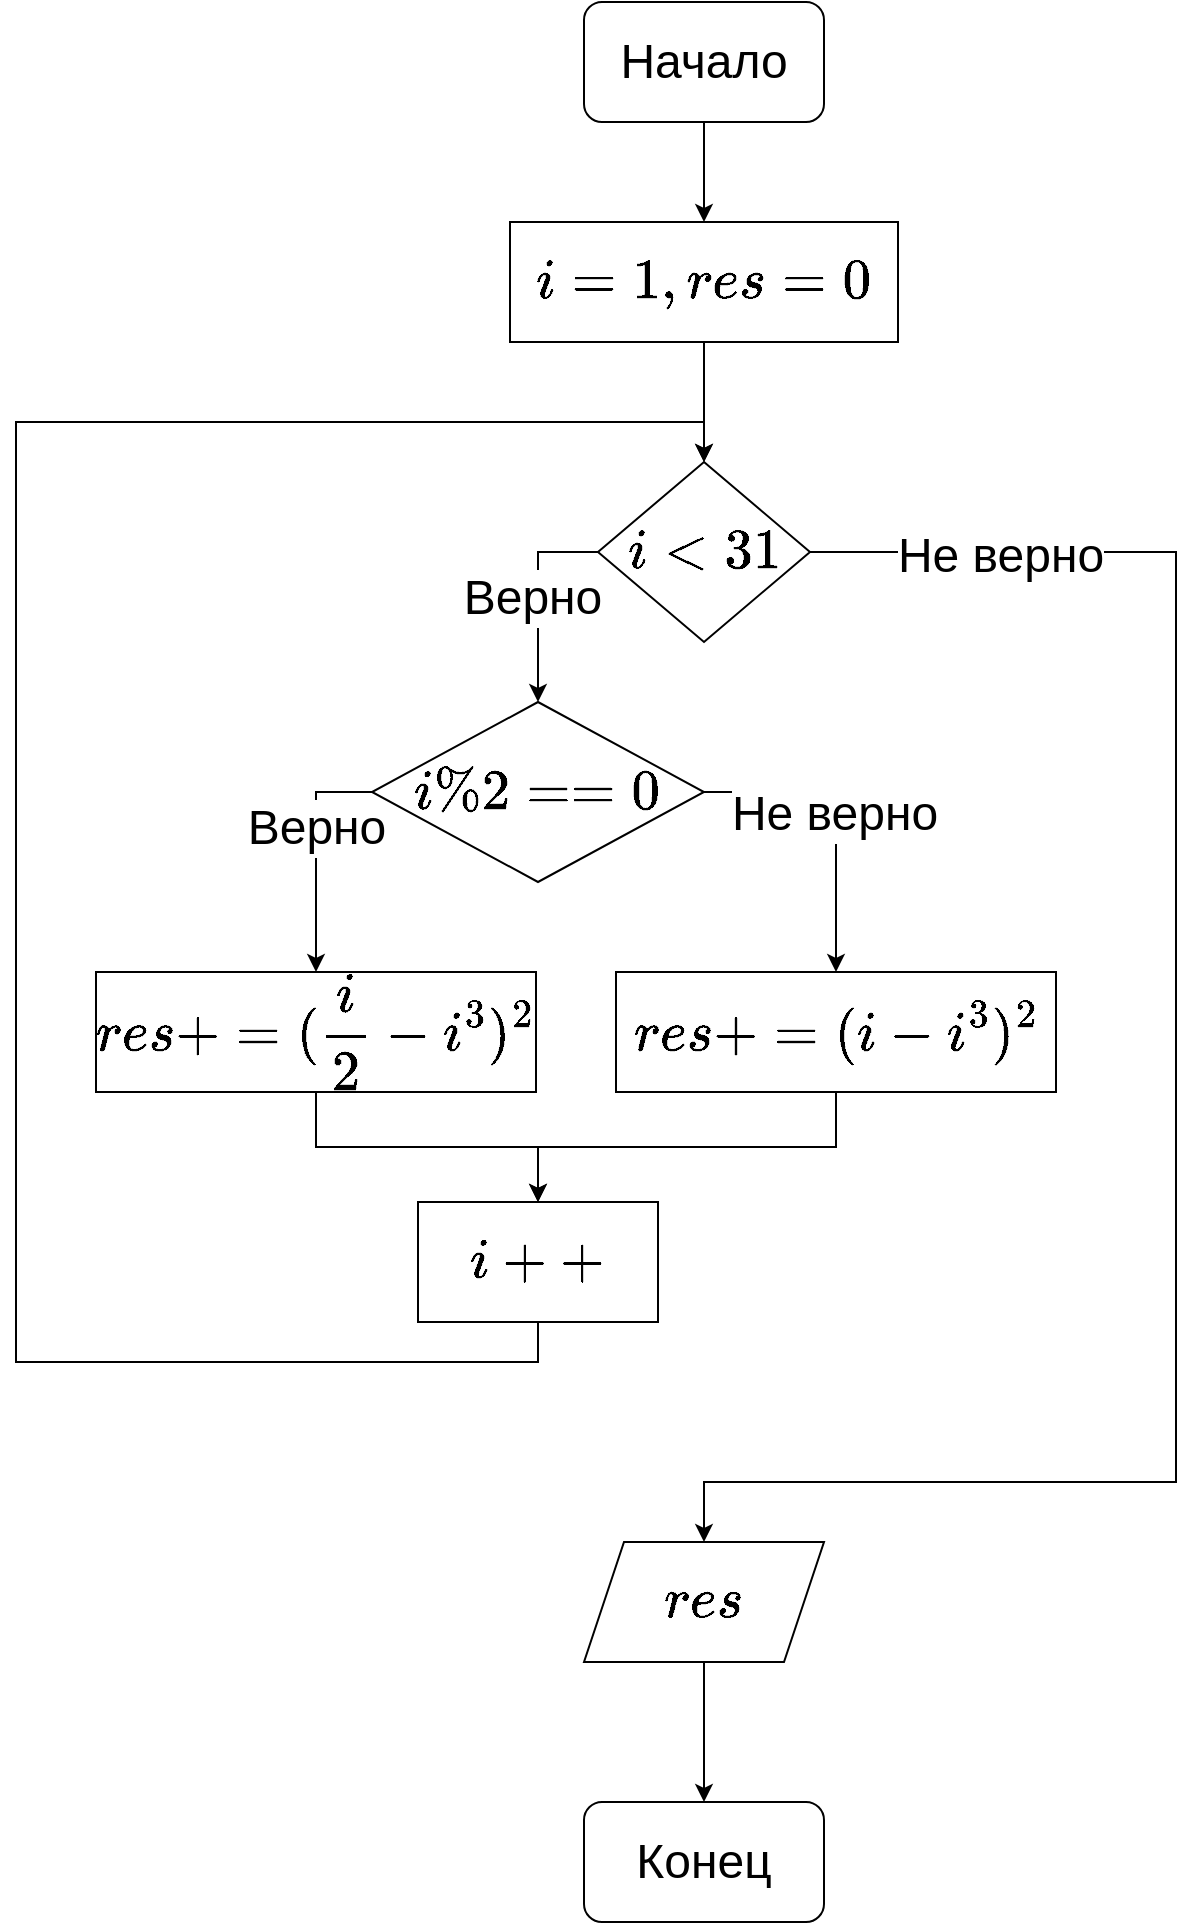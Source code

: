 <mxfile version="15.3.5" type="device" pages="9"><diagram id="e50k4i1qXvzv07UpkyuF" name="1"><mxGraphModel dx="1422" dy="822" grid="1" gridSize="10" guides="1" tooltips="1" connect="1" arrows="1" fold="1" page="1" pageScale="1" pageWidth="827" pageHeight="1169" math="1" shadow="0"><root><mxCell id="0"/><mxCell id="1" parent="0"/><mxCell id="OE8qt3AvcNDFUunHWswz-5" style="edgeStyle=orthogonalEdgeStyle;rounded=0;orthogonalLoop=1;jettySize=auto;html=1;exitX=0.5;exitY=1;exitDx=0;exitDy=0;entryX=0.5;entryY=0;entryDx=0;entryDy=0;fontSize=24;" parent="1" source="OE8qt3AvcNDFUunHWswz-1" target="OE8qt3AvcNDFUunHWswz-4" edge="1"><mxGeometry relative="1" as="geometry"/></mxCell><mxCell id="OE8qt3AvcNDFUunHWswz-1" value="Начало" style="rounded=1;whiteSpace=wrap;html=1;fontSize=24;" parent="1" vertex="1"><mxGeometry x="354" y="40" width="120" height="60" as="geometry"/></mxCell><mxCell id="vG56yBsaxtzpoxWFEjb2-2" style="edgeStyle=orthogonalEdgeStyle;rounded=0;orthogonalLoop=1;jettySize=auto;html=1;exitX=0;exitY=0.5;exitDx=0;exitDy=0;entryX=0.5;entryY=0;entryDx=0;entryDy=0;fontSize=24;" parent="1" source="OE8qt3AvcNDFUunHWswz-3" target="vG56yBsaxtzpoxWFEjb2-3" edge="1"><mxGeometry relative="1" as="geometry"><mxPoint x="330" y="410" as="targetPoint"/></mxGeometry></mxCell><mxCell id="vG56yBsaxtzpoxWFEjb2-10" value="Верно" style="edgeLabel;html=1;align=center;verticalAlign=middle;resizable=0;points=[];fontSize=24;" parent="vG56yBsaxtzpoxWFEjb2-2" vertex="1" connectable="0"><mxGeometry x="0.009" y="-3" relative="1" as="geometry"><mxPoint as="offset"/></mxGeometry></mxCell><mxCell id="vG56yBsaxtzpoxWFEjb2-16" style="edgeStyle=orthogonalEdgeStyle;rounded=0;orthogonalLoop=1;jettySize=auto;html=1;exitX=1;exitY=0.5;exitDx=0;exitDy=0;entryX=0.5;entryY=0;entryDx=0;entryDy=0;fontSize=24;" parent="1" source="OE8qt3AvcNDFUunHWswz-3" target="vG56yBsaxtzpoxWFEjb2-12" edge="1"><mxGeometry relative="1" as="geometry"><Array as="points"><mxPoint x="650" y="315"/><mxPoint x="650" y="780"/><mxPoint x="414" y="780"/></Array></mxGeometry></mxCell><mxCell id="vG56yBsaxtzpoxWFEjb2-17" value="Не верно" style="edgeLabel;html=1;align=center;verticalAlign=middle;resizable=0;points=[];fontSize=24;" parent="vG56yBsaxtzpoxWFEjb2-16" vertex="1" connectable="0"><mxGeometry x="-0.793" y="-2" relative="1" as="geometry"><mxPoint as="offset"/></mxGeometry></mxCell><mxCell id="OE8qt3AvcNDFUunHWswz-3" value="$$i&amp;lt;31$$" style="rhombus;whiteSpace=wrap;html=1;fontSize=24;" parent="1" vertex="1"><mxGeometry x="361" y="270" width="106" height="90" as="geometry"/></mxCell><mxCell id="OE8qt3AvcNDFUunHWswz-6" style="edgeStyle=orthogonalEdgeStyle;rounded=0;orthogonalLoop=1;jettySize=auto;html=1;exitX=0.5;exitY=1;exitDx=0;exitDy=0;entryX=0.5;entryY=0;entryDx=0;entryDy=0;fontSize=24;" parent="1" source="OE8qt3AvcNDFUunHWswz-4" target="OE8qt3AvcNDFUunHWswz-3" edge="1"><mxGeometry relative="1" as="geometry"/></mxCell><mxCell id="OE8qt3AvcNDFUunHWswz-4" value="$$i = 1, res = 0$$" style="rounded=0;whiteSpace=wrap;html=1;fontSize=24;" parent="1" vertex="1"><mxGeometry x="317" y="150" width="194" height="60" as="geometry"/></mxCell><mxCell id="vG56yBsaxtzpoxWFEjb2-6" style="edgeStyle=orthogonalEdgeStyle;rounded=0;orthogonalLoop=1;jettySize=auto;html=1;exitX=0;exitY=0.5;exitDx=0;exitDy=0;entryX=0.5;entryY=0;entryDx=0;entryDy=0;fontSize=24;" parent="1" source="vG56yBsaxtzpoxWFEjb2-3" target="vG56yBsaxtzpoxWFEjb2-4" edge="1"><mxGeometry relative="1" as="geometry"/></mxCell><mxCell id="vG56yBsaxtzpoxWFEjb2-8" value="Верно&lt;br&gt;" style="edgeLabel;html=1;align=center;verticalAlign=middle;resizable=0;points=[];fontSize=24;" parent="vG56yBsaxtzpoxWFEjb2-6" vertex="1" connectable="0"><mxGeometry x="-0.22" relative="1" as="geometry"><mxPoint as="offset"/></mxGeometry></mxCell><mxCell id="vG56yBsaxtzpoxWFEjb2-7" style="edgeStyle=orthogonalEdgeStyle;rounded=0;orthogonalLoop=1;jettySize=auto;html=1;exitX=1;exitY=0.5;exitDx=0;exitDy=0;entryX=0.5;entryY=0;entryDx=0;entryDy=0;fontSize=24;" parent="1" source="vG56yBsaxtzpoxWFEjb2-3" target="vG56yBsaxtzpoxWFEjb2-5" edge="1"><mxGeometry relative="1" as="geometry"/></mxCell><mxCell id="vG56yBsaxtzpoxWFEjb2-9" value="Не верно" style="edgeLabel;html=1;align=center;verticalAlign=middle;resizable=0;points=[];fontSize=24;" parent="vG56yBsaxtzpoxWFEjb2-7" vertex="1" connectable="0"><mxGeometry x="-0.017" y="-1" relative="1" as="geometry"><mxPoint as="offset"/></mxGeometry></mxCell><mxCell id="vG56yBsaxtzpoxWFEjb2-3" value="$$i \% 2 == 0$$" style="rhombus;whiteSpace=wrap;html=1;fontSize=24;" parent="1" vertex="1"><mxGeometry x="248" y="390" width="166" height="90" as="geometry"/></mxCell><mxCell id="VbQXX9tEIYqcpaFNRV4l-4" style="edgeStyle=orthogonalEdgeStyle;rounded=0;orthogonalLoop=1;jettySize=auto;html=1;exitX=0.5;exitY=1;exitDx=0;exitDy=0;entryX=0.5;entryY=0;entryDx=0;entryDy=0;fontSize=24;" parent="1" source="vG56yBsaxtzpoxWFEjb2-4" target="VbQXX9tEIYqcpaFNRV4l-1" edge="1"><mxGeometry relative="1" as="geometry"/></mxCell><mxCell id="vG56yBsaxtzpoxWFEjb2-4" value="$$res += (\frac{i}{2}-i^3)^2$$" style="rounded=0;whiteSpace=wrap;html=1;fontSize=24;" parent="1" vertex="1"><mxGeometry x="110" y="525" width="220" height="60" as="geometry"/></mxCell><mxCell id="VbQXX9tEIYqcpaFNRV4l-3" style="edgeStyle=orthogonalEdgeStyle;rounded=0;orthogonalLoop=1;jettySize=auto;html=1;exitX=0.5;exitY=1;exitDx=0;exitDy=0;entryX=0.5;entryY=0;entryDx=0;entryDy=0;fontSize=24;" parent="1" source="vG56yBsaxtzpoxWFEjb2-5" target="VbQXX9tEIYqcpaFNRV4l-1" edge="1"><mxGeometry relative="1" as="geometry"/></mxCell><mxCell id="vG56yBsaxtzpoxWFEjb2-5" value="$$res += (i - i^3)^2$$" style="rounded=0;whiteSpace=wrap;html=1;fontSize=24;" parent="1" vertex="1"><mxGeometry x="370" y="525" width="220" height="60" as="geometry"/></mxCell><mxCell id="vG56yBsaxtzpoxWFEjb2-11" value="Конец" style="rounded=1;whiteSpace=wrap;html=1;fontSize=24;" parent="1" vertex="1"><mxGeometry x="354" y="940" width="120" height="60" as="geometry"/></mxCell><mxCell id="vG56yBsaxtzpoxWFEjb2-18" style="edgeStyle=orthogonalEdgeStyle;rounded=0;orthogonalLoop=1;jettySize=auto;html=1;exitX=0.5;exitY=1;exitDx=0;exitDy=0;entryX=0.5;entryY=0;entryDx=0;entryDy=0;fontSize=24;" parent="1" source="vG56yBsaxtzpoxWFEjb2-12" target="vG56yBsaxtzpoxWFEjb2-11" edge="1"><mxGeometry relative="1" as="geometry"/></mxCell><mxCell id="vG56yBsaxtzpoxWFEjb2-12" value="$$res$$" style="shape=parallelogram;perimeter=parallelogramPerimeter;whiteSpace=wrap;html=1;fixedSize=1;fontSize=24;" parent="1" vertex="1"><mxGeometry x="354" y="810" width="120" height="60" as="geometry"/></mxCell><mxCell id="VbQXX9tEIYqcpaFNRV4l-5" style="edgeStyle=orthogonalEdgeStyle;rounded=0;orthogonalLoop=1;jettySize=auto;html=1;exitX=0.5;exitY=1;exitDx=0;exitDy=0;entryX=0.5;entryY=0;entryDx=0;entryDy=0;fontSize=24;" parent="1" source="VbQXX9tEIYqcpaFNRV4l-1" target="OE8qt3AvcNDFUunHWswz-3" edge="1"><mxGeometry relative="1" as="geometry"><Array as="points"><mxPoint x="331" y="720"/><mxPoint x="70" y="720"/><mxPoint x="70" y="250"/><mxPoint x="414" y="250"/></Array></mxGeometry></mxCell><mxCell id="VbQXX9tEIYqcpaFNRV4l-1" value="$$i++$$" style="rounded=0;whiteSpace=wrap;html=1;fontSize=24;" parent="1" vertex="1"><mxGeometry x="271" y="640" width="120" height="60" as="geometry"/></mxCell></root></mxGraphModel></diagram><diagram id="5BKgKz5HI9ehVFQbcyMi" name="2"><mxGraphModel dx="1422" dy="822" grid="1" gridSize="10" guides="1" tooltips="1" connect="1" arrows="1" fold="1" page="1" pageScale="1" pageWidth="827" pageHeight="1169" math="1" shadow="0"><root><mxCell id="g3nmCqLIVht2EzTxDzoK-0"/><mxCell id="g3nmCqLIVht2EzTxDzoK-1" parent="g3nmCqLIVht2EzTxDzoK-0"/><mxCell id="NW6-I_7Gg7_bBlOmH7C4-0" style="edgeStyle=orthogonalEdgeStyle;rounded=0;orthogonalLoop=1;jettySize=auto;html=1;exitX=0.5;exitY=1;exitDx=0;exitDy=0;entryX=0.5;entryY=0;entryDx=0;entryDy=0;fontSize=24;" edge="1" parent="g3nmCqLIVht2EzTxDzoK-1" source="NW6-I_7Gg7_bBlOmH7C4-1" target="NW6-I_7Gg7_bBlOmH7C4-8"><mxGeometry relative="1" as="geometry"/></mxCell><mxCell id="NW6-I_7Gg7_bBlOmH7C4-1" value="Начало" style="rounded=1;whiteSpace=wrap;html=1;fontSize=24;" vertex="1" parent="g3nmCqLIVht2EzTxDzoK-1"><mxGeometry x="354" y="40" width="120" height="60" as="geometry"/></mxCell><mxCell id="NW6-I_7Gg7_bBlOmH7C4-7" style="edgeStyle=orthogonalEdgeStyle;rounded=0;orthogonalLoop=1;jettySize=auto;html=1;exitX=0.5;exitY=1;exitDx=0;exitDy=0;entryX=0.5;entryY=0;entryDx=0;entryDy=0;fontSize=24;" edge="1" parent="g3nmCqLIVht2EzTxDzoK-1" source="NW6-I_7Gg7_bBlOmH7C4-8" target="NW6-I_7Gg7_bBlOmH7C4-21"><mxGeometry relative="1" as="geometry"><mxPoint x="414" y="270" as="targetPoint"/></mxGeometry></mxCell><mxCell id="NW6-I_7Gg7_bBlOmH7C4-8" value="$$cur= 0, res = 0, i = 1$$" style="rounded=0;whiteSpace=wrap;html=1;fontSize=24;" vertex="1" parent="g3nmCqLIVht2EzTxDzoK-1"><mxGeometry x="272.5" y="150" width="283" height="60" as="geometry"/></mxCell><mxCell id="NW6-I_7Gg7_bBlOmH7C4-18" value="Конец" style="rounded=1;whiteSpace=wrap;html=1;fontSize=24;" vertex="1" parent="g3nmCqLIVht2EzTxDzoK-1"><mxGeometry x="354" y="790" width="120" height="60" as="geometry"/></mxCell><mxCell id="NW6-I_7Gg7_bBlOmH7C4-19" style="edgeStyle=orthogonalEdgeStyle;rounded=0;orthogonalLoop=1;jettySize=auto;html=1;exitX=0.5;exitY=1;exitDx=0;exitDy=0;entryX=0.5;entryY=0;entryDx=0;entryDy=0;fontSize=24;" edge="1" parent="g3nmCqLIVht2EzTxDzoK-1" source="NW6-I_7Gg7_bBlOmH7C4-20" target="NW6-I_7Gg7_bBlOmH7C4-18"><mxGeometry relative="1" as="geometry"/></mxCell><mxCell id="NW6-I_7Gg7_bBlOmH7C4-20" value="$$res$$" style="shape=parallelogram;perimeter=parallelogramPerimeter;whiteSpace=wrap;html=1;fixedSize=1;fontSize=24;" vertex="1" parent="g3nmCqLIVht2EzTxDzoK-1"><mxGeometry x="354" y="670" width="120" height="60" as="geometry"/></mxCell><mxCell id="aTzQXL-xPcLcpgsdvrPT-2" style="edgeStyle=orthogonalEdgeStyle;rounded=0;orthogonalLoop=1;jettySize=auto;html=1;exitX=0.5;exitY=1;exitDx=0;exitDy=0;entryX=0.5;entryY=0;entryDx=0;entryDy=0;fontSize=24;" edge="1" parent="g3nmCqLIVht2EzTxDzoK-1" source="NW6-I_7Gg7_bBlOmH7C4-21" target="aTzQXL-xPcLcpgsdvrPT-0"><mxGeometry relative="1" as="geometry"/></mxCell><mxCell id="NW6-I_7Gg7_bBlOmH7C4-21" value="$$cur = \frac{1}{2^i} + \frac{1}{2^i}\\&lt;br&gt;i++\\&lt;br&gt;res\ += cur$$" style="rounded=0;whiteSpace=wrap;html=1;fontSize=24;" vertex="1" parent="g3nmCqLIVht2EzTxDzoK-1"><mxGeometry x="311" y="290" width="206" height="150" as="geometry"/></mxCell><mxCell id="aTzQXL-xPcLcpgsdvrPT-1" style="edgeStyle=orthogonalEdgeStyle;rounded=0;orthogonalLoop=1;jettySize=auto;html=1;exitX=0;exitY=0.5;exitDx=0;exitDy=0;entryX=0.5;entryY=0;entryDx=0;entryDy=0;fontSize=24;" edge="1" parent="g3nmCqLIVht2EzTxDzoK-1" source="aTzQXL-xPcLcpgsdvrPT-0" target="NW6-I_7Gg7_bBlOmH7C4-21"><mxGeometry relative="1" as="geometry"><Array as="points"><mxPoint x="260" y="535"/><mxPoint x="260" y="260"/><mxPoint x="414" y="260"/></Array></mxGeometry></mxCell><mxCell id="aTzQXL-xPcLcpgsdvrPT-4" value="Верно" style="edgeLabel;html=1;align=center;verticalAlign=middle;resizable=0;points=[];fontSize=24;" vertex="1" connectable="0" parent="aTzQXL-xPcLcpgsdvrPT-1"><mxGeometry x="-0.566" y="-1" relative="1" as="geometry"><mxPoint as="offset"/></mxGeometry></mxCell><mxCell id="aTzQXL-xPcLcpgsdvrPT-3" style="edgeStyle=orthogonalEdgeStyle;rounded=0;orthogonalLoop=1;jettySize=auto;html=1;exitX=1;exitY=0.5;exitDx=0;exitDy=0;entryX=0.5;entryY=0;entryDx=0;entryDy=0;fontSize=24;" edge="1" parent="g3nmCqLIVht2EzTxDzoK-1" source="aTzQXL-xPcLcpgsdvrPT-0" target="NW6-I_7Gg7_bBlOmH7C4-20"><mxGeometry relative="1" as="geometry"/></mxCell><mxCell id="aTzQXL-xPcLcpgsdvrPT-5" value="Не верно" style="edgeLabel;html=1;align=center;verticalAlign=middle;resizable=0;points=[];fontSize=24;" vertex="1" connectable="0" parent="aTzQXL-xPcLcpgsdvrPT-3"><mxGeometry x="-0.63" y="4" relative="1" as="geometry"><mxPoint as="offset"/></mxGeometry></mxCell><mxCell id="aTzQXL-xPcLcpgsdvrPT-0" value="$$cur &amp;lt; 10^{-3}$$" style="rhombus;whiteSpace=wrap;html=1;fontSize=24;" vertex="1" parent="g3nmCqLIVht2EzTxDzoK-1"><mxGeometry x="330.5" y="470" width="167" height="130" as="geometry"/></mxCell></root></mxGraphModel></diagram><diagram id="wdR9sAfTGzAU-Pk_YL87" name="3"><mxGraphModel dx="1422" dy="822" grid="1" gridSize="10" guides="1" tooltips="1" connect="1" arrows="1" fold="1" page="1" pageScale="1" pageWidth="827" pageHeight="1169" math="1" shadow="0"><root><mxCell id="yVB30A_9YSKK5V721XMa-0"/><mxCell id="yVB30A_9YSKK5V721XMa-1" parent="yVB30A_9YSKK5V721XMa-0"/><mxCell id="BOVexifZEtsiyNUXhV9--0" style="edgeStyle=orthogonalEdgeStyle;rounded=0;orthogonalLoop=1;jettySize=auto;html=1;exitX=0.5;exitY=1;exitDx=0;exitDy=0;entryX=0.5;entryY=0;entryDx=0;entryDy=0;fontSize=24;" edge="1" parent="yVB30A_9YSKK5V721XMa-1" source="BOVexifZEtsiyNUXhV9--1" target="BOVexifZEtsiyNUXhV9--3"><mxGeometry relative="1" as="geometry"/></mxCell><mxCell id="BOVexifZEtsiyNUXhV9--1" value="Начало" style="rounded=1;whiteSpace=wrap;html=1;fontSize=24;" vertex="1" parent="yVB30A_9YSKK5V721XMa-1"><mxGeometry x="354" y="40" width="120" height="60" as="geometry"/></mxCell><mxCell id="eNMP5ut1vWpXFCovPDel-0" style="edgeStyle=orthogonalEdgeStyle;rounded=0;orthogonalLoop=1;jettySize=auto;html=1;exitX=0.5;exitY=1;exitDx=0;exitDy=0;entryX=0.5;entryY=0;entryDx=0;entryDy=0;fontSize=24;" edge="1" parent="yVB30A_9YSKK5V721XMa-1" source="BOVexifZEtsiyNUXhV9--3" target="BOVexifZEtsiyNUXhV9--13"><mxGeometry relative="1" as="geometry"/></mxCell><mxCell id="BOVexifZEtsiyNUXhV9--3" value="$$A = 0, B = \frac{\pi}{2}, M = 20, \frac{B-A}{M}, i=A$$" style="rounded=0;whiteSpace=wrap;html=1;fontSize=24;" vertex="1" parent="yVB30A_9YSKK5V721XMa-1"><mxGeometry x="176" y="150" width="474.75" height="70" as="geometry"/></mxCell><mxCell id="BOVexifZEtsiyNUXhV9--4" value="Конец" style="rounded=1;whiteSpace=wrap;html=1;fontSize=24;" vertex="1" parent="yVB30A_9YSKK5V721XMa-1"><mxGeometry x="353.37" y="780" width="120" height="60" as="geometry"/></mxCell><mxCell id="BOVexifZEtsiyNUXhV9--5" style="edgeStyle=orthogonalEdgeStyle;rounded=0;orthogonalLoop=1;jettySize=auto;html=1;exitX=0.5;exitY=1;exitDx=0;exitDy=0;entryX=0.5;entryY=0;entryDx=0;entryDy=0;fontSize=24;" edge="1" parent="yVB30A_9YSKK5V721XMa-1" source="BOVexifZEtsiyNUXhV9--6" target="BOVexifZEtsiyNUXhV9--4"><mxGeometry relative="1" as="geometry"/></mxCell><mxCell id="BOVexifZEtsiyNUXhV9--6" value="$$res$$" style="shape=parallelogram;perimeter=parallelogramPerimeter;whiteSpace=wrap;html=1;fixedSize=1;fontSize=24;" vertex="1" parent="yVB30A_9YSKK5V721XMa-1"><mxGeometry x="353.38" y="670" width="120" height="60" as="geometry"/></mxCell><mxCell id="BOVexifZEtsiyNUXhV9--11" style="edgeStyle=orthogonalEdgeStyle;rounded=0;orthogonalLoop=1;jettySize=auto;html=1;exitX=1;exitY=0.5;exitDx=0;exitDy=0;entryX=0.5;entryY=0;entryDx=0;entryDy=0;fontSize=24;" edge="1" parent="yVB30A_9YSKK5V721XMa-1" source="BOVexifZEtsiyNUXhV9--13" target="BOVexifZEtsiyNUXhV9--6"><mxGeometry relative="1" as="geometry"><Array as="points"><mxPoint x="550" y="325"/><mxPoint x="550" y="640"/><mxPoint x="413" y="640"/></Array></mxGeometry></mxCell><mxCell id="BOVexifZEtsiyNUXhV9--12" value="Не верно" style="edgeLabel;html=1;align=center;verticalAlign=middle;resizable=0;points=[];fontSize=24;" vertex="1" connectable="0" parent="BOVexifZEtsiyNUXhV9--11"><mxGeometry x="-0.63" y="4" relative="1" as="geometry"><mxPoint y="105" as="offset"/></mxGeometry></mxCell><mxCell id="eNMP5ut1vWpXFCovPDel-1" style="edgeStyle=orthogonalEdgeStyle;rounded=0;orthogonalLoop=1;jettySize=auto;html=1;exitX=0;exitY=0.5;exitDx=0;exitDy=0;entryX=0.5;entryY=0;entryDx=0;entryDy=0;fontSize=24;" edge="1" parent="yVB30A_9YSKK5V721XMa-1" source="BOVexifZEtsiyNUXhV9--13" target="BOVexifZEtsiyNUXhV9--14"><mxGeometry relative="1" as="geometry"><Array as="points"><mxPoint x="334" y="325"/><mxPoint x="334" y="390"/><mxPoint x="414" y="390"/></Array></mxGeometry></mxCell><mxCell id="eNMP5ut1vWpXFCovPDel-2" value="Верно" style="edgeLabel;html=1;align=center;verticalAlign=middle;resizable=0;points=[];fontSize=24;" vertex="1" connectable="0" parent="eNMP5ut1vWpXFCovPDel-1"><mxGeometry x="-0.178" y="1" relative="1" as="geometry"><mxPoint as="offset"/></mxGeometry></mxCell><mxCell id="BOVexifZEtsiyNUXhV9--13" value="$$i \leq B$$" style="rhombus;whiteSpace=wrap;html=1;fontSize=24;" vertex="1" parent="yVB30A_9YSKK5V721XMa-1"><mxGeometry x="354" y="270" width="119.5" height="110" as="geometry"/></mxCell><mxCell id="BOVexifZEtsiyNUXhV9--17" style="edgeStyle=orthogonalEdgeStyle;rounded=0;orthogonalLoop=1;jettySize=auto;html=1;exitX=0.5;exitY=1;exitDx=0;exitDy=0;entryX=0.5;entryY=0;entryDx=0;entryDy=0;fontSize=24;" edge="1" parent="yVB30A_9YSKK5V721XMa-1" source="BOVexifZEtsiyNUXhV9--14" target="BOVexifZEtsiyNUXhV9--15"><mxGeometry relative="1" as="geometry"/></mxCell><mxCell id="BOVexifZEtsiyNUXhV9--14" value="$$\sin{i} + cos{i}$$" style="shape=parallelogram;perimeter=parallelogramPerimeter;whiteSpace=wrap;html=1;fixedSize=1;fontSize=24;" vertex="1" parent="yVB30A_9YSKK5V721XMa-1"><mxGeometry x="326" y="410" width="176" height="60" as="geometry"/></mxCell><mxCell id="eNMP5ut1vWpXFCovPDel-3" style="edgeStyle=orthogonalEdgeStyle;rounded=0;orthogonalLoop=1;jettySize=auto;html=1;exitX=0.5;exitY=1;exitDx=0;exitDy=0;entryX=0.5;entryY=0;entryDx=0;entryDy=0;fontSize=24;" edge="1" parent="yVB30A_9YSKK5V721XMa-1" source="BOVexifZEtsiyNUXhV9--15" target="BOVexifZEtsiyNUXhV9--13"><mxGeometry relative="1" as="geometry"><Array as="points"><mxPoint x="414" y="605"/><mxPoint x="250" y="605"/><mxPoint x="250" y="250"/><mxPoint x="414" y="250"/></Array></mxGeometry></mxCell><mxCell id="BOVexifZEtsiyNUXhV9--15" value="$$i\ += H$$" style="rounded=0;whiteSpace=wrap;html=1;fontSize=24;" vertex="1" parent="yVB30A_9YSKK5V721XMa-1"><mxGeometry x="354" y="525" width="120" height="60" as="geometry"/></mxCell></root></mxGraphModel></diagram><diagram id="gJCMqJ5JwYDjcw36pBTs" name="4"><mxGraphModel dx="1422" dy="822" grid="1" gridSize="10" guides="1" tooltips="1" connect="1" arrows="1" fold="1" page="1" pageScale="1" pageWidth="827" pageHeight="1169" math="1" shadow="0"><root><mxCell id="DLzC7eKigUeVaL8vZ9qu-0"/><mxCell id="DLzC7eKigUeVaL8vZ9qu-1" parent="DLzC7eKigUeVaL8vZ9qu-0"/><mxCell id="ghonUcSMDzuBgOrbuN1R-1" style="edgeStyle=orthogonalEdgeStyle;rounded=0;orthogonalLoop=1;jettySize=auto;html=1;exitX=0.5;exitY=1;exitDx=0;exitDy=0;entryX=0.5;entryY=0;entryDx=0;entryDy=0;fontSize=24;" parent="DLzC7eKigUeVaL8vZ9qu-1" source="h3k5fXN989gH6ZjYo9nH-1" target="ghonUcSMDzuBgOrbuN1R-0" edge="1"><mxGeometry relative="1" as="geometry"/></mxCell><mxCell id="h3k5fXN989gH6ZjYo9nH-1" value="Начало" style="rounded=1;whiteSpace=wrap;html=1;fontSize=24;" parent="DLzC7eKigUeVaL8vZ9qu-1" vertex="1"><mxGeometry x="354" y="40" width="120" height="60" as="geometry"/></mxCell><mxCell id="h3k5fXN989gH6ZjYo9nH-2" style="edgeStyle=orthogonalEdgeStyle;rounded=0;orthogonalLoop=1;jettySize=auto;html=1;exitX=0.5;exitY=1;exitDx=0;exitDy=0;entryX=0.5;entryY=0;entryDx=0;entryDy=0;fontSize=24;" parent="DLzC7eKigUeVaL8vZ9qu-1" source="h3k5fXN989gH6ZjYo9nH-3" target="h3k5fXN989gH6ZjYo9nH-11" edge="1"><mxGeometry relative="1" as="geometry"/></mxCell><mxCell id="h3k5fXN989gH6ZjYo9nH-3" value="$$res=0, i=2$$" style="rounded=0;whiteSpace=wrap;html=1;fontSize=24;" parent="DLzC7eKigUeVaL8vZ9qu-1" vertex="1"><mxGeometry x="322" y="340" width="184" height="70" as="geometry"/></mxCell><mxCell id="h3k5fXN989gH6ZjYo9nH-4" value="Конец" style="rounded=1;whiteSpace=wrap;html=1;fontSize=24;" parent="DLzC7eKigUeVaL8vZ9qu-1" vertex="1"><mxGeometry x="353.37" y="960" width="120" height="60" as="geometry"/></mxCell><mxCell id="h3k5fXN989gH6ZjYo9nH-5" style="edgeStyle=orthogonalEdgeStyle;rounded=0;orthogonalLoop=1;jettySize=auto;html=1;exitX=0.5;exitY=1;exitDx=0;exitDy=0;entryX=0.5;entryY=0;entryDx=0;entryDy=0;fontSize=24;" parent="DLzC7eKigUeVaL8vZ9qu-1" source="h3k5fXN989gH6ZjYo9nH-6" target="h3k5fXN989gH6ZjYo9nH-4" edge="1"><mxGeometry relative="1" as="geometry"/></mxCell><mxCell id="h3k5fXN989gH6ZjYo9nH-6" value="$$res\\&lt;br style=&quot;font-size: 24px;&quot;&gt;\frac{n}{2} * (\frac{n}{2} + 1)$$" style="shape=parallelogram;perimeter=parallelogramPerimeter;whiteSpace=wrap;html=1;fixedSize=1;fontSize=24;" parent="DLzC7eKigUeVaL8vZ9qu-1" vertex="1"><mxGeometry x="310.01" y="810" width="195.99" height="120" as="geometry"/></mxCell><mxCell id="h3k5fXN989gH6ZjYo9nH-7" style="edgeStyle=orthogonalEdgeStyle;rounded=0;orthogonalLoop=1;jettySize=auto;html=1;exitX=1;exitY=0.5;exitDx=0;exitDy=0;entryX=0.5;entryY=0;entryDx=0;entryDy=0;fontSize=24;" parent="DLzC7eKigUeVaL8vZ9qu-1" source="h3k5fXN989gH6ZjYo9nH-11" target="h3k5fXN989gH6ZjYo9nH-6" edge="1"><mxGeometry relative="1" as="geometry"><Array as="points"><mxPoint x="550" y="515"/><mxPoint x="550" y="780"/><mxPoint x="408" y="780"/></Array></mxGeometry></mxCell><mxCell id="h3k5fXN989gH6ZjYo9nH-8" value="Не верно" style="edgeLabel;html=1;align=center;verticalAlign=middle;resizable=0;points=[];fontSize=24;" parent="h3k5fXN989gH6ZjYo9nH-7" vertex="1" connectable="0"><mxGeometry x="-0.63" y="4" relative="1" as="geometry"><mxPoint y="105" as="offset"/></mxGeometry></mxCell><mxCell id="h3k5fXN989gH6ZjYo9nH-9" style="edgeStyle=orthogonalEdgeStyle;rounded=0;orthogonalLoop=1;jettySize=auto;html=1;exitX=0;exitY=0.5;exitDx=0;exitDy=0;entryX=0.5;entryY=0;entryDx=0;entryDy=0;fontSize=24;" parent="DLzC7eKigUeVaL8vZ9qu-1" source="h3k5fXN989gH6ZjYo9nH-11" target="h3k5fXN989gH6ZjYo9nH-15" edge="1"><mxGeometry relative="1" as="geometry"><Array as="points"><mxPoint x="334" y="515"/><mxPoint x="334" y="620"/><mxPoint x="413" y="620"/></Array><mxPoint x="414" y="600" as="targetPoint"/></mxGeometry></mxCell><mxCell id="h3k5fXN989gH6ZjYo9nH-10" value="Верно" style="edgeLabel;html=1;align=center;verticalAlign=middle;resizable=0;points=[];fontSize=24;" parent="h3k5fXN989gH6ZjYo9nH-9" vertex="1" connectable="0"><mxGeometry x="-0.178" y="1" relative="1" as="geometry"><mxPoint as="offset"/></mxGeometry></mxCell><mxCell id="h3k5fXN989gH6ZjYo9nH-11" value="$$i \leq n$$" style="rhombus;whiteSpace=wrap;html=1;fontSize=24;" parent="DLzC7eKigUeVaL8vZ9qu-1" vertex="1"><mxGeometry x="354" y="460" width="119.5" height="110" as="geometry"/></mxCell><mxCell id="h3k5fXN989gH6ZjYo9nH-14" style="edgeStyle=orthogonalEdgeStyle;rounded=0;orthogonalLoop=1;jettySize=auto;html=1;exitX=0.5;exitY=1;exitDx=0;exitDy=0;entryX=0.5;entryY=0;entryDx=0;entryDy=0;fontSize=24;" parent="DLzC7eKigUeVaL8vZ9qu-1" source="h3k5fXN989gH6ZjYo9nH-15" target="h3k5fXN989gH6ZjYo9nH-11" edge="1"><mxGeometry relative="1" as="geometry"><Array as="points"><mxPoint x="413" y="760"/><mxPoint x="250" y="760"/><mxPoint x="250" y="440"/><mxPoint x="414" y="440"/></Array></mxGeometry></mxCell><mxCell id="h3k5fXN989gH6ZjYo9nH-15" value="$$res\ += i\\&lt;br style=&quot;font-size: 24px;&quot;&gt;&lt;br style=&quot;font-size: 24px;&quot;&gt;i\ += H$$" style="rounded=0;whiteSpace=wrap;html=1;fontSize=24;" parent="DLzC7eKigUeVaL8vZ9qu-1" vertex="1"><mxGeometry x="353.37" y="650" width="120" height="75" as="geometry"/></mxCell><mxCell id="h3k5fXN989gH6ZjYo9nH-18" style="edgeStyle=orthogonalEdgeStyle;rounded=0;orthogonalLoop=1;jettySize=auto;html=1;exitX=0.5;exitY=1;exitDx=0;exitDy=0;entryX=0.5;entryY=0;entryDx=0;entryDy=0;fontSize=24;" parent="DLzC7eKigUeVaL8vZ9qu-1" source="h3k5fXN989gH6ZjYo9nH-16" target="h3k5fXN989gH6ZjYo9nH-3" edge="1"><mxGeometry relative="1" as="geometry"/></mxCell><mxCell id="h3k5fXN989gH6ZjYo9nH-16" value="$$n$$" style="shape=parallelogram;perimeter=parallelogramPerimeter;whiteSpace=wrap;html=1;fixedSize=1;fontSize=24;" parent="DLzC7eKigUeVaL8vZ9qu-1" vertex="1"><mxGeometry x="354" y="240" width="120" height="60" as="geometry"/></mxCell><mxCell id="ghonUcSMDzuBgOrbuN1R-2" style="edgeStyle=orthogonalEdgeStyle;rounded=0;orthogonalLoop=1;jettySize=auto;html=1;exitX=0.5;exitY=1;exitDx=0;exitDy=0;entryX=0.5;entryY=0;entryDx=0;entryDy=0;fontSize=24;" parent="DLzC7eKigUeVaL8vZ9qu-1" source="ghonUcSMDzuBgOrbuN1R-0" target="h3k5fXN989gH6ZjYo9nH-16" edge="1"><mxGeometry relative="1" as="geometry"/></mxCell><mxCell id="ghonUcSMDzuBgOrbuN1R-0" value="Enter the number to get sum of even from 1 to \(n\)" style="shape=parallelogram;perimeter=parallelogramPerimeter;whiteSpace=wrap;html=1;fixedSize=1;fontSize=24;" parent="DLzC7eKigUeVaL8vZ9qu-1" vertex="1"><mxGeometry x="225.37" y="140" width="376" height="60" as="geometry"/></mxCell></root></mxGraphModel></diagram><diagram id="BKz2O8_-Di8NghFSibfS" name="5"><mxGraphModel dx="2249" dy="822" grid="1" gridSize="10" guides="1" tooltips="1" connect="1" arrows="1" fold="1" page="1" pageScale="1" pageWidth="827" pageHeight="1169" math="1" shadow="0"><root><mxCell id="Xi4_XmLT2gS7-eXviuO9-0"/><mxCell id="Xi4_XmLT2gS7-eXviuO9-1" parent="Xi4_XmLT2gS7-eXviuO9-0"/><mxCell id="MyIIVWiuU-ZQyyXc2Rby-2" style="edgeStyle=none;rounded=0;orthogonalLoop=1;jettySize=auto;html=1;exitX=0.5;exitY=1;exitDx=0;exitDy=0;entryX=0.5;entryY=0;entryDx=0;entryDy=0;fontSize=24;endArrow=classic;sourcePerimeterSpacing=8;targetPerimeterSpacing=8;endFill=1;" edge="1" parent="Xi4_XmLT2gS7-eXviuO9-1" source="SzdzMDvsjcwozGIh55q8-1" target="MyIIVWiuU-ZQyyXc2Rby-0"><mxGeometry relative="1" as="geometry"/></mxCell><mxCell id="SzdzMDvsjcwozGIh55q8-1" value="Начало" style="rounded=1;whiteSpace=wrap;html=1;fontSize=24;" parent="Xi4_XmLT2gS7-eXviuO9-1" vertex="1"><mxGeometry x="354" y="40" width="120" height="60" as="geometry"/></mxCell><mxCell id="SzdzMDvsjcwozGIh55q8-4" value="Конец" style="rounded=1;whiteSpace=wrap;html=1;fontSize=24;" parent="Xi4_XmLT2gS7-eXviuO9-1" vertex="1"><mxGeometry x="294" y="1800" width="120" height="60" as="geometry"/></mxCell><mxCell id="SzdzMDvsjcwozGIh55q8-5" style="edgeStyle=orthogonalEdgeStyle;rounded=0;orthogonalLoop=1;jettySize=auto;html=1;exitX=1;exitY=0.5;exitDx=0;exitDy=0;entryX=0.5;entryY=0;entryDx=0;entryDy=0;fontSize=24;" parent="Xi4_XmLT2gS7-eXviuO9-1" source="SzdzMDvsjcwozGIh55q8-9" target="SzdzMDvsjcwozGIh55q8-4" edge="1"><mxGeometry relative="1" as="geometry"><Array as="points"><mxPoint x="550" y="465"/><mxPoint x="550" y="1760"/><mxPoint x="354" y="1760"/></Array><mxPoint x="408.005" y="810" as="targetPoint"/></mxGeometry></mxCell><mxCell id="SzdzMDvsjcwozGIh55q8-6" value="Не верно" style="edgeLabel;html=1;align=center;verticalAlign=middle;resizable=0;points=[];fontSize=24;" parent="SzdzMDvsjcwozGIh55q8-5" vertex="1" connectable="0"><mxGeometry x="-0.63" y="4" relative="1" as="geometry"><mxPoint y="105" as="offset"/></mxGeometry></mxCell><mxCell id="SzdzMDvsjcwozGIh55q8-7" style="edgeStyle=orthogonalEdgeStyle;rounded=0;orthogonalLoop=1;jettySize=auto;html=1;exitX=0;exitY=0.5;exitDx=0;exitDy=0;entryX=0.5;entryY=0;entryDx=0;entryDy=0;fontSize=24;" parent="Xi4_XmLT2gS7-eXviuO9-1" source="SzdzMDvsjcwozGIh55q8-9" target="MyIIVWiuU-ZQyyXc2Rby-4" edge="1"><mxGeometry relative="1" as="geometry"><Array as="points"><mxPoint x="214" y="465"/></Array><mxPoint x="413.37" y="650" as="targetPoint"/></mxGeometry></mxCell><mxCell id="SzdzMDvsjcwozGIh55q8-8" value="Верно" style="edgeLabel;html=1;align=center;verticalAlign=middle;resizable=0;points=[];fontSize=24;" parent="SzdzMDvsjcwozGIh55q8-7" vertex="1" connectable="0"><mxGeometry x="-0.178" y="1" relative="1" as="geometry"><mxPoint as="offset"/></mxGeometry></mxCell><mxCell id="SzdzMDvsjcwozGIh55q8-9" value="$$k$$" style="rhombus;whiteSpace=wrap;html=1;fontSize=24;" parent="Xi4_XmLT2gS7-eXviuO9-1" vertex="1"><mxGeometry x="365" y="420" width="96" height="90" as="geometry"/></mxCell><mxCell id="SzdzMDvsjcwozGIh55q8-10" style="edgeStyle=orthogonalEdgeStyle;rounded=0;orthogonalLoop=1;jettySize=auto;html=1;exitX=0.5;exitY=1;exitDx=0;exitDy=0;fontSize=24;" parent="Xi4_XmLT2gS7-eXviuO9-1" source="SzdzMDvsjcwozGIh55q8-11" target="SzdzMDvsjcwozGIh55q8-9" edge="1"><mxGeometry relative="1" as="geometry"><Array as="points"><mxPoint x="212" y="1740"/><mxPoint x="-360" y="1740"/><mxPoint x="-360" y="380"/><mxPoint x="413" y="380"/></Array></mxGeometry></mxCell><mxCell id="SzdzMDvsjcwozGIh55q8-11" value="$$k\ -=1$$" style="rounded=0;whiteSpace=wrap;html=1;fontSize=24;" parent="Xi4_XmLT2gS7-eXviuO9-1" vertex="1"><mxGeometry x="151.66" y="1640" width="120" height="60" as="geometry"/></mxCell><mxCell id="SzdzMDvsjcwozGIh55q8-12" style="edgeStyle=orthogonalEdgeStyle;rounded=0;orthogonalLoop=1;jettySize=auto;html=1;exitX=0.5;exitY=1;exitDx=0;exitDy=0;entryX=0.5;entryY=0;entryDx=0;entryDy=0;fontSize=24;" parent="Xi4_XmLT2gS7-eXviuO9-1" source="SzdzMDvsjcwozGIh55q8-13" target="SzdzMDvsjcwozGIh55q8-18" edge="1"><mxGeometry relative="1" as="geometry"><mxPoint x="214.0" y="830" as="targetPoint"/></mxGeometry></mxCell><mxCell id="SzdzMDvsjcwozGIh55q8-13" value="$$res = x, i = 1$$" style="rounded=0;whiteSpace=wrap;html=1;fontSize=24;" parent="Xi4_XmLT2gS7-eXviuO9-1" vertex="1"><mxGeometry x="131" y="700" width="166" height="60" as="geometry"/></mxCell><mxCell id="SzdzMDvsjcwozGIh55q8-14" style="edgeStyle=orthogonalEdgeStyle;rounded=0;orthogonalLoop=1;jettySize=auto;html=1;exitX=0;exitY=0.5;exitDx=0;exitDy=0;entryX=0.5;entryY=0;entryDx=0;entryDy=0;fontSize=24;" parent="Xi4_XmLT2gS7-eXviuO9-1" source="SzdzMDvsjcwozGIh55q8-18" target="SzdzMDvsjcwozGIh55q8-20" edge="1"><mxGeometry relative="1" as="geometry"><Array as="points"><mxPoint x="81" y="875"/><mxPoint x="81" y="940"/></Array></mxGeometry></mxCell><mxCell id="SzdzMDvsjcwozGIh55q8-15" value="Верно" style="edgeLabel;html=1;align=center;verticalAlign=middle;resizable=0;points=[];fontSize=24;" parent="SzdzMDvsjcwozGIh55q8-14" vertex="1" connectable="0"><mxGeometry x="-0.171" y="4" relative="1" as="geometry"><mxPoint as="offset"/></mxGeometry></mxCell><mxCell id="SzdzMDvsjcwozGIh55q8-49" style="edgeStyle=orthogonalEdgeStyle;rounded=0;orthogonalLoop=1;jettySize=auto;html=1;exitX=1;exitY=0.5;exitDx=0;exitDy=0;entryX=0.5;entryY=0;entryDx=0;entryDy=0;fontSize=24;" parent="Xi4_XmLT2gS7-eXviuO9-1" source="SzdzMDvsjcwozGIh55q8-18" target="SzdzMDvsjcwozGIh55q8-54" edge="1"><mxGeometry relative="1" as="geometry"><Array as="points"><mxPoint x="320" y="875"/><mxPoint x="320" y="1470"/><mxPoint x="212" y="1470"/></Array></mxGeometry></mxCell><mxCell id="SzdzMDvsjcwozGIh55q8-50" value="Не верно" style="edgeLabel;html=1;align=center;verticalAlign=middle;resizable=0;points=[];fontSize=24;" parent="SzdzMDvsjcwozGIh55q8-49" vertex="1" connectable="0"><mxGeometry x="-0.834" y="-1" relative="1" as="geometry"><mxPoint as="offset"/></mxGeometry></mxCell><mxCell id="SzdzMDvsjcwozGIh55q8-18" value="$$i \leq n$$" style="rhombus;whiteSpace=wrap;html=1;fontSize=24;" parent="Xi4_XmLT2gS7-eXviuO9-1" vertex="1"><mxGeometry x="170.63" y="830" width="86" height="90" as="geometry"/></mxCell><mxCell id="SzdzMDvsjcwozGIh55q8-46" style="edgeStyle=orthogonalEdgeStyle;rounded=0;orthogonalLoop=1;jettySize=auto;html=1;exitX=0.5;exitY=1;exitDx=0;exitDy=0;entryX=0.5;entryY=0;entryDx=0;entryDy=0;fontSize=24;" parent="Xi4_XmLT2gS7-eXviuO9-1" source="SzdzMDvsjcwozGIh55q8-20" target="SzdzMDvsjcwozGIh55q8-44" edge="1"><mxGeometry relative="1" as="geometry"/></mxCell><mxCell id="SzdzMDvsjcwozGIh55q8-20" value="$$fact = 1, j = 1$$" style="rounded=0;whiteSpace=wrap;html=1;fontSize=24;" parent="Xi4_XmLT2gS7-eXviuO9-1" vertex="1"><mxGeometry x="-7.74" y="940" width="178.37" height="60" as="geometry"/></mxCell><mxCell id="SzdzMDvsjcwozGIh55q8-53" style="edgeStyle=orthogonalEdgeStyle;rounded=0;orthogonalLoop=1;jettySize=auto;html=1;exitX=0.5;exitY=1;exitDx=0;exitDy=0;entryX=0.5;entryY=0;entryDx=0;entryDy=0;fontSize=24;" parent="Xi4_XmLT2gS7-eXviuO9-1" source="SzdzMDvsjcwozGIh55q8-22" target="SzdzMDvsjcwozGIh55q8-18" edge="1"><mxGeometry relative="1" as="geometry"><Array as="points"><mxPoint x="81" y="1450"/><mxPoint x="-280" y="1450"/><mxPoint x="-280" y="810"/><mxPoint x="214" y="810"/></Array></mxGeometry></mxCell><mxCell id="SzdzMDvsjcwozGIh55q8-22" value="$$res\ += \frac{x^{2 * n + 1}}{fact}$$" style="rounded=0;whiteSpace=wrap;html=1;fontSize=24;" parent="Xi4_XmLT2gS7-eXviuO9-1" vertex="1"><mxGeometry x="-8.04" y="1320" width="178.67" height="90" as="geometry"/></mxCell><mxCell id="SzdzMDvsjcwozGIh55q8-39" style="edgeStyle=orthogonalEdgeStyle;rounded=0;orthogonalLoop=1;jettySize=auto;html=1;exitX=0.5;exitY=1;exitDx=0;exitDy=0;entryX=0.5;entryY=0;entryDx=0;entryDy=0;fontSize=24;" parent="Xi4_XmLT2gS7-eXviuO9-1" source="SzdzMDvsjcwozGIh55q8-37" target="SzdzMDvsjcwozGIh55q8-9" edge="1"><mxGeometry relative="1" as="geometry"/></mxCell><mxCell id="SzdzMDvsjcwozGIh55q8-37" value="$$n, k$$" style="shape=parallelogram;perimeter=parallelogramPerimeter;whiteSpace=wrap;html=1;fixedSize=1;fontSize=24;" parent="Xi4_XmLT2gS7-eXviuO9-1" vertex="1"><mxGeometry x="353" y="280" width="120" height="60" as="geometry"/></mxCell><mxCell id="SzdzMDvsjcwozGIh55q8-41" style="edgeStyle=orthogonalEdgeStyle;rounded=0;orthogonalLoop=1;jettySize=auto;html=1;exitX=0.5;exitY=1;exitDx=0;exitDy=0;entryX=0.5;entryY=0;entryDx=0;entryDy=0;fontSize=24;" parent="Xi4_XmLT2gS7-eXviuO9-1" source="SzdzMDvsjcwozGIh55q8-40" target="SzdzMDvsjcwozGIh55q8-13" edge="1"><mxGeometry relative="1" as="geometry"/></mxCell><mxCell id="SzdzMDvsjcwozGIh55q8-40" value="$$x$$" style="shape=parallelogram;perimeter=parallelogramPerimeter;whiteSpace=wrap;html=1;fixedSize=1;fontSize=24;" parent="Xi4_XmLT2gS7-eXviuO9-1" vertex="1"><mxGeometry x="154" y="600" width="120" height="60" as="geometry"/></mxCell><mxCell id="SzdzMDvsjcwozGIh55q8-42" style="edgeStyle=orthogonalEdgeStyle;rounded=0;orthogonalLoop=1;jettySize=auto;html=1;exitX=0;exitY=0.5;exitDx=0;exitDy=0;entryX=0.5;entryY=0;entryDx=0;entryDy=0;fontSize=24;" parent="Xi4_XmLT2gS7-eXviuO9-1" source="SzdzMDvsjcwozGIh55q8-44" target="SzdzMDvsjcwozGIh55q8-45" edge="1"><mxGeometry relative="1" as="geometry"><Array as="points"><mxPoint x="-91" y="1100"/></Array></mxGeometry></mxCell><mxCell id="SzdzMDvsjcwozGIh55q8-43" value="Верно" style="edgeLabel;html=1;align=center;verticalAlign=middle;resizable=0;points=[];fontSize=24;" parent="SzdzMDvsjcwozGIh55q8-42" vertex="1" connectable="0"><mxGeometry x="-0.171" y="4" relative="1" as="geometry"><mxPoint as="offset"/></mxGeometry></mxCell><mxCell id="SzdzMDvsjcwozGIh55q8-51" style="edgeStyle=orthogonalEdgeStyle;rounded=0;orthogonalLoop=1;jettySize=auto;html=1;exitX=1;exitY=0.5;exitDx=0;exitDy=0;entryX=0.5;entryY=0;entryDx=0;entryDy=0;fontSize=24;" parent="Xi4_XmLT2gS7-eXviuO9-1" source="SzdzMDvsjcwozGIh55q8-44" target="SzdzMDvsjcwozGIh55q8-22" edge="1"><mxGeometry relative="1" as="geometry"><Array as="points"><mxPoint x="183" y="1100"/><mxPoint x="183" y="1270"/><mxPoint x="82" y="1270"/></Array></mxGeometry></mxCell><mxCell id="SzdzMDvsjcwozGIh55q8-52" value="Не верно" style="edgeLabel;html=1;align=center;verticalAlign=middle;resizable=0;points=[];fontSize=24;" parent="SzdzMDvsjcwozGIh55q8-51" vertex="1" connectable="0"><mxGeometry x="-0.644" y="6" relative="1" as="geometry"><mxPoint as="offset"/></mxGeometry></mxCell><mxCell id="SzdzMDvsjcwozGIh55q8-44" value="$$j \leq 2 * i + 1$$" style="rhombus;whiteSpace=wrap;html=1;fontSize=24;" parent="Xi4_XmLT2gS7-eXviuO9-1" vertex="1"><mxGeometry x="1.45" y="1030" width="161.55" height="140" as="geometry"/></mxCell><mxCell id="SzdzMDvsjcwozGIh55q8-48" style="edgeStyle=orthogonalEdgeStyle;rounded=0;orthogonalLoop=1;jettySize=auto;html=1;exitX=0.5;exitY=1;exitDx=0;exitDy=0;entryX=0.5;entryY=0;entryDx=0;entryDy=0;fontSize=24;" parent="Xi4_XmLT2gS7-eXviuO9-1" source="SzdzMDvsjcwozGIh55q8-45" target="SzdzMDvsjcwozGIh55q8-44" edge="1"><mxGeometry relative="1" as="geometry"><Array as="points"><mxPoint x="-90" y="1260"/><mxPoint x="-220" y="1260"/><mxPoint x="-220" y="1020"/><mxPoint x="82" y="1020"/></Array></mxGeometry></mxCell><mxCell id="SzdzMDvsjcwozGIh55q8-45" value="$$fact\ *= j, j\ += 1$$" style="rounded=0;whiteSpace=wrap;html=1;fontSize=24;" parent="Xi4_XmLT2gS7-eXviuO9-1" vertex="1"><mxGeometry x="-200" y="1180" width="220.04" height="60" as="geometry"/></mxCell><mxCell id="SzdzMDvsjcwozGIh55q8-55" style="edgeStyle=orthogonalEdgeStyle;rounded=0;orthogonalLoop=1;jettySize=auto;html=1;exitX=0.5;exitY=1;exitDx=0;exitDy=0;entryX=0.5;entryY=0;entryDx=0;entryDy=0;fontSize=24;" parent="Xi4_XmLT2gS7-eXviuO9-1" source="SzdzMDvsjcwozGIh55q8-54" target="SzdzMDvsjcwozGIh55q8-11" edge="1"><mxGeometry relative="1" as="geometry"/></mxCell><mxCell id="SzdzMDvsjcwozGIh55q8-54" value="$$e^x - e^{-x}\ res$$" style="shape=parallelogram;perimeter=parallelogramPerimeter;whiteSpace=wrap;html=1;fixedSize=1;fontSize=24;" parent="Xi4_XmLT2gS7-eXviuO9-1" vertex="1"><mxGeometry x="112.66" y="1520" width="198" height="60" as="geometry"/></mxCell><mxCell id="MyIIVWiuU-ZQyyXc2Rby-3" style="edgeStyle=none;rounded=0;orthogonalLoop=1;jettySize=auto;html=1;exitX=0.5;exitY=1;exitDx=0;exitDy=0;entryX=0.5;entryY=0;entryDx=0;entryDy=0;fontSize=24;endArrow=classic;startSize=14;endSize=14;sourcePerimeterSpacing=8;targetPerimeterSpacing=8;endFill=1;" edge="1" parent="Xi4_XmLT2gS7-eXviuO9-1" source="MyIIVWiuU-ZQyyXc2Rby-0" target="SzdzMDvsjcwozGIh55q8-37"><mxGeometry relative="1" as="geometry"/></mxCell><mxCell id="MyIIVWiuU-ZQyyXc2Rby-0" value="Enter the number of members of the sequence and number of tests:&amp;nbsp;" style="shape=parallelogram;perimeter=parallelogramPerimeter;whiteSpace=wrap;html=1;fixedSize=1;hachureGap=4;pointerEvents=0;fontSize=24;" vertex="1" parent="Xi4_XmLT2gS7-eXviuO9-1"><mxGeometry x="191" y="150" width="446" height="60" as="geometry"/></mxCell><mxCell id="MyIIVWiuU-ZQyyXc2Rby-5" style="edgeStyle=none;rounded=0;orthogonalLoop=1;jettySize=auto;html=1;exitX=0.5;exitY=1;exitDx=0;exitDy=0;entryX=0.5;entryY=0;entryDx=0;entryDy=0;fontSize=24;endArrow=classic;endFill=1;sourcePerimeterSpacing=8;targetPerimeterSpacing=8;" edge="1" parent="Xi4_XmLT2gS7-eXviuO9-1" source="MyIIVWiuU-ZQyyXc2Rby-4" target="SzdzMDvsjcwozGIh55q8-40"><mxGeometry relative="1" as="geometry"/></mxCell><mxCell id="MyIIVWiuU-ZQyyXc2Rby-4" value="Enter the number:&amp;nbsp;" style="shape=parallelogram;perimeter=parallelogramPerimeter;whiteSpace=wrap;html=1;fixedSize=1;hachureGap=4;pointerEvents=0;fontSize=24;" vertex="1" parent="Xi4_XmLT2gS7-eXviuO9-1"><mxGeometry x="96.81" y="500" width="234.37" height="60" as="geometry"/></mxCell></root></mxGraphModel></diagram><diagram id="1rFzbiBHOBcqXrUFB2q5" name="6"><mxGraphModel dx="2249" dy="822" grid="1" gridSize="10" guides="1" tooltips="1" connect="1" arrows="1" fold="1" page="1" pageScale="1" pageWidth="827" pageHeight="1169" math="1" shadow="0"><root><mxCell id="9aw0puYaCC9nYZLk2SqG-0"/><mxCell id="9aw0puYaCC9nYZLk2SqG-1" parent="9aw0puYaCC9nYZLk2SqG-0"/><mxCell id="xfLbAtd5eK2OfG6XAt-z-0" style="edgeStyle=orthogonalEdgeStyle;rounded=0;orthogonalLoop=1;jettySize=auto;html=1;exitX=0.5;exitY=1;exitDx=0;exitDy=0;entryX=0.5;entryY=0;entryDx=0;entryDy=0;fontSize=24;" parent="9aw0puYaCC9nYZLk2SqG-1" source="xfLbAtd5eK2OfG6XAt-z-1" target="xfLbAtd5eK2OfG6XAt-z-15" edge="1"><mxGeometry relative="1" as="geometry"/></mxCell><mxCell id="xfLbAtd5eK2OfG6XAt-z-1" value="Начало" style="rounded=1;whiteSpace=wrap;html=1;fontSize=24;" parent="9aw0puYaCC9nYZLk2SqG-1" vertex="1"><mxGeometry x="354" y="40" width="120" height="60" as="geometry"/></mxCell><mxCell id="xfLbAtd5eK2OfG6XAt-z-2" style="edgeStyle=orthogonalEdgeStyle;rounded=0;orthogonalLoop=1;jettySize=auto;html=1;exitX=0.5;exitY=1;exitDx=0;exitDy=0;entryX=0.5;entryY=0;entryDx=0;entryDy=0;fontSize=24;" parent="9aw0puYaCC9nYZLk2SqG-1" source="xfLbAtd5eK2OfG6XAt-z-3" target="xfLbAtd5eK2OfG6XAt-z-11" edge="1"><mxGeometry relative="1" as="geometry"/></mxCell><mxCell id="xfLbAtd5eK2OfG6XAt-z-3" value="$$res = 0, step = \frac{2}{n}, value = 10^9, i = 1$$" style="rounded=0;whiteSpace=wrap;html=1;fontSize=24;" parent="9aw0puYaCC9nYZLk2SqG-1" vertex="1"><mxGeometry x="180" y="260" width="468" height="70" as="geometry"/></mxCell><mxCell id="xfLbAtd5eK2OfG6XAt-z-4" value="Конец" style="rounded=1;whiteSpace=wrap;html=1;fontSize=24;" parent="9aw0puYaCC9nYZLk2SqG-1" vertex="1"><mxGeometry x="354" y="1160" width="120" height="60" as="geometry"/></mxCell><mxCell id="xfLbAtd5eK2OfG6XAt-z-5" style="edgeStyle=orthogonalEdgeStyle;rounded=0;orthogonalLoop=1;jettySize=auto;html=1;exitX=0.5;exitY=1;exitDx=0;exitDy=0;entryX=0.5;entryY=0;entryDx=0;entryDy=0;fontSize=24;" parent="9aw0puYaCC9nYZLk2SqG-1" source="xfLbAtd5eK2OfG6XAt-z-6" target="xfLbAtd5eK2OfG6XAt-z-4" edge="1"><mxGeometry relative="1" as="geometry"/></mxCell><mxCell id="xfLbAtd5eK2OfG6XAt-z-6" value="$$res$$" style="shape=parallelogram;perimeter=parallelogramPerimeter;whiteSpace=wrap;html=1;fixedSize=1;fontSize=24;" parent="9aw0puYaCC9nYZLk2SqG-1" vertex="1"><mxGeometry x="359.64" y="1050" width="109.99" height="70" as="geometry"/></mxCell><mxCell id="xfLbAtd5eK2OfG6XAt-z-7" style="edgeStyle=orthogonalEdgeStyle;rounded=0;orthogonalLoop=1;jettySize=auto;html=1;exitX=1;exitY=0.5;exitDx=0;exitDy=0;entryX=0.5;entryY=0;entryDx=0;entryDy=0;fontSize=24;" parent="9aw0puYaCC9nYZLk2SqG-1" source="xfLbAtd5eK2OfG6XAt-z-11" target="xfLbAtd5eK2OfG6XAt-z-6" edge="1"><mxGeometry relative="1" as="geometry"><Array as="points"><mxPoint x="730" y="435"/><mxPoint x="730" y="980"/><mxPoint x="415" y="980"/></Array></mxGeometry></mxCell><mxCell id="xfLbAtd5eK2OfG6XAt-z-8" value="Не верно" style="edgeLabel;html=1;align=center;verticalAlign=middle;resizable=0;points=[];fontSize=24;" parent="xfLbAtd5eK2OfG6XAt-z-7" vertex="1" connectable="0"><mxGeometry x="-0.63" y="4" relative="1" as="geometry"><mxPoint y="105" as="offset"/></mxGeometry></mxCell><mxCell id="xfLbAtd5eK2OfG6XAt-z-9" style="edgeStyle=orthogonalEdgeStyle;rounded=0;orthogonalLoop=1;jettySize=auto;html=1;exitX=0;exitY=0.5;exitDx=0;exitDy=0;entryX=0.5;entryY=0;entryDx=0;entryDy=0;fontSize=24;" parent="9aw0puYaCC9nYZLk2SqG-1" source="xfLbAtd5eK2OfG6XAt-z-11" target="baWGsm2lSYoMslO3fjNR-0" edge="1"><mxGeometry relative="1" as="geometry"><Array as="points"><mxPoint x="315" y="435"/></Array><mxPoint x="414" y="520" as="targetPoint"/></mxGeometry></mxCell><mxCell id="xfLbAtd5eK2OfG6XAt-z-10" value="Верно" style="edgeLabel;html=1;align=center;verticalAlign=middle;resizable=0;points=[];fontSize=24;" parent="xfLbAtd5eK2OfG6XAt-z-9" vertex="1" connectable="0"><mxGeometry x="-0.178" y="1" relative="1" as="geometry"><mxPoint as="offset"/></mxGeometry></mxCell><mxCell id="xfLbAtd5eK2OfG6XAt-z-11" value="$$i \leq 3$$" style="rhombus;whiteSpace=wrap;html=1;fontSize=24;" parent="9aw0puYaCC9nYZLk2SqG-1" vertex="1"><mxGeometry x="354" y="380" width="119.5" height="110" as="geometry"/></mxCell><mxCell id="baWGsm2lSYoMslO3fjNR-14" style="edgeStyle=orthogonalEdgeStyle;rounded=0;orthogonalLoop=1;jettySize=auto;html=1;exitX=0.5;exitY=1;exitDx=0;exitDy=0;entryX=0.5;entryY=0;entryDx=0;entryDy=0;fontSize=24;" parent="9aw0puYaCC9nYZLk2SqG-1" source="xfLbAtd5eK2OfG6XAt-z-13" target="xfLbAtd5eK2OfG6XAt-z-11" edge="1"><mxGeometry relative="1" as="geometry"><Array as="points"><mxPoint x="289" y="985"/><mxPoint x="-140" y="985"/><mxPoint x="-140" y="360"/><mxPoint x="414" y="360"/></Array></mxGeometry></mxCell><mxCell id="xfLbAtd5eK2OfG6XAt-z-13" value="$$i\ += step$$" style="rounded=0;whiteSpace=wrap;html=1;fontSize=24;" parent="9aw0puYaCC9nYZLk2SqG-1" vertex="1"><mxGeometry x="218.65" y="890" width="140.99" height="75" as="geometry"/></mxCell><mxCell id="xfLbAtd5eK2OfG6XAt-z-14" style="edgeStyle=orthogonalEdgeStyle;rounded=0;orthogonalLoop=1;jettySize=auto;html=1;exitX=0.5;exitY=1;exitDx=0;exitDy=0;entryX=0.5;entryY=0;entryDx=0;entryDy=0;fontSize=24;" parent="9aw0puYaCC9nYZLk2SqG-1" source="xfLbAtd5eK2OfG6XAt-z-15" target="xfLbAtd5eK2OfG6XAt-z-3" edge="1"><mxGeometry relative="1" as="geometry"/></mxCell><mxCell id="xfLbAtd5eK2OfG6XAt-z-15" value="$$n$$" style="shape=parallelogram;perimeter=parallelogramPerimeter;whiteSpace=wrap;html=1;fixedSize=1;fontSize=24;" parent="9aw0puYaCC9nYZLk2SqG-1" vertex="1"><mxGeometry x="354" y="160" width="120" height="60" as="geometry"/></mxCell><mxCell id="baWGsm2lSYoMslO3fjNR-6" style="edgeStyle=orthogonalEdgeStyle;rounded=0;orthogonalLoop=1;jettySize=auto;html=1;exitX=1;exitY=0.5;exitDx=0;exitDy=0;entryX=0.5;entryY=0;entryDx=0;entryDy=0;fontSize=24;" parent="9aw0puYaCC9nYZLk2SqG-1" source="baWGsm2lSYoMslO3fjNR-0" target="xfLbAtd5eK2OfG6XAt-z-13" edge="1"><mxGeometry relative="1" as="geometry"><Array as="points"><mxPoint x="550" y="620"/><mxPoint x="550" y="850"/><mxPoint x="289" y="850"/></Array></mxGeometry></mxCell><mxCell id="baWGsm2lSYoMslO3fjNR-7" value="Не верно" style="edgeLabel;html=1;align=center;verticalAlign=middle;resizable=0;points=[];fontSize=24;" parent="baWGsm2lSYoMslO3fjNR-6" vertex="1" connectable="0"><mxGeometry x="-0.705" relative="1" as="geometry"><mxPoint as="offset"/></mxGeometry></mxCell><mxCell id="baWGsm2lSYoMslO3fjNR-10" style="edgeStyle=orthogonalEdgeStyle;rounded=0;orthogonalLoop=1;jettySize=auto;html=1;exitX=0;exitY=0.5;exitDx=0;exitDy=0;entryX=0.5;entryY=0;entryDx=0;entryDy=0;fontSize=24;" parent="9aw0puYaCC9nYZLk2SqG-1" source="baWGsm2lSYoMslO3fjNR-0" target="baWGsm2lSYoMslO3fjNR-8" edge="1"><mxGeometry relative="1" as="geometry"><Array as="points"><mxPoint x="85" y="620"/></Array></mxGeometry></mxCell><mxCell id="baWGsm2lSYoMslO3fjNR-11" value="Верно" style="edgeLabel;html=1;align=center;verticalAlign=middle;resizable=0;points=[];fontSize=24;" parent="baWGsm2lSYoMslO3fjNR-10" vertex="1" connectable="0"><mxGeometry x="-0.4" y="-1" relative="1" as="geometry"><mxPoint as="offset"/></mxGeometry></mxCell><mxCell id="baWGsm2lSYoMslO3fjNR-0" value="$$value &amp;gt; |\arccos{e^{-i}} - 2 * \sin{i}|$$" style="rhombus;whiteSpace=wrap;html=1;fontSize=24;" parent="9aw0puYaCC9nYZLk2SqG-1" vertex="1"><mxGeometry x="100" y="500" width="430" height="240" as="geometry"/></mxCell><mxCell id="baWGsm2lSYoMslO3fjNR-13" style="edgeStyle=orthogonalEdgeStyle;rounded=0;orthogonalLoop=1;jettySize=auto;html=1;exitX=0.5;exitY=1;exitDx=0;exitDy=0;entryX=0.5;entryY=0;entryDx=0;entryDy=0;fontSize=24;" parent="9aw0puYaCC9nYZLk2SqG-1" source="baWGsm2lSYoMslO3fjNR-8" target="xfLbAtd5eK2OfG6XAt-z-13" edge="1"><mxGeometry relative="1" as="geometry"><Array as="points"><mxPoint x="85" y="850"/><mxPoint x="289" y="850"/></Array></mxGeometry></mxCell><mxCell id="baWGsm2lSYoMslO3fjNR-8" value="$$res = i\\&lt;br&gt;value &amp;gt; |\arccos{e^{-i}} - 2 * \sin{i}|$$" style="rounded=0;whiteSpace=wrap;html=1;fontSize=24;" parent="9aw0puYaCC9nYZLk2SqG-1" vertex="1"><mxGeometry x="-110" y="730" width="390" height="90" as="geometry"/></mxCell></root></mxGraphModel></diagram><diagram id="uZt8-H-cuQGGiLwTKCQ0" name="7"><mxGraphModel dx="1673" dy="967" grid="1" gridSize="10" guides="1" tooltips="1" connect="1" arrows="1" fold="1" page="1" pageScale="1" pageWidth="827" pageHeight="1169" math="1" shadow="0"><root><mxCell id="Owg68x1OYcaBVv9fN46R-0"/><mxCell id="Owg68x1OYcaBVv9fN46R-1" parent="Owg68x1OYcaBVv9fN46R-0"/><mxCell id="zPBJ8_4NymQSyqx467k1-0" style="edgeStyle=orthogonalEdgeStyle;rounded=0;orthogonalLoop=1;jettySize=auto;html=1;exitX=0.5;exitY=1;exitDx=0;exitDy=0;entryX=0.5;entryY=0;entryDx=0;entryDy=0;fontSize=22;" edge="1" parent="Owg68x1OYcaBVv9fN46R-1" source="zPBJ8_4NymQSyqx467k1-1" target="zPBJ8_4NymQSyqx467k1-3"><mxGeometry relative="1" as="geometry"><mxPoint x="414" y="160" as="targetPoint"/></mxGeometry></mxCell><mxCell id="zPBJ8_4NymQSyqx467k1-1" value="Начало" style="rounded=1;whiteSpace=wrap;html=1;fontSize=22;" vertex="1" parent="Owg68x1OYcaBVv9fN46R-1"><mxGeometry x="354" y="40" width="120" height="60" as="geometry"/></mxCell><mxCell id="zPBJ8_4NymQSyqx467k1-2" style="edgeStyle=orthogonalEdgeStyle;rounded=0;orthogonalLoop=1;jettySize=auto;html=1;exitX=0.5;exitY=1;exitDx=0;exitDy=0;entryX=0.5;entryY=0;entryDx=0;entryDy=0;fontSize=22;" edge="1" parent="Owg68x1OYcaBVv9fN46R-1" source="zPBJ8_4NymQSyqx467k1-3" target="zPBJ8_4NymQSyqx467k1-11"><mxGeometry relative="1" as="geometry"/></mxCell><mxCell id="zPBJ8_4NymQSyqx467k1-3" value="$$i = 10$$" style="rounded=0;whiteSpace=wrap;html=1;fontSize=22;" vertex="1" parent="Owg68x1OYcaBVv9fN46R-1"><mxGeometry x="364.37" y="150" width="98" height="70" as="geometry"/></mxCell><mxCell id="zPBJ8_4NymQSyqx467k1-4" value="Конец" style="rounded=1;whiteSpace=wrap;html=1;fontSize=22;" vertex="1" parent="Owg68x1OYcaBVv9fN46R-1"><mxGeometry x="354" y="880" width="120" height="60" as="geometry"/></mxCell><mxCell id="zPBJ8_4NymQSyqx467k1-7" style="edgeStyle=orthogonalEdgeStyle;rounded=0;orthogonalLoop=1;jettySize=auto;html=1;exitX=1;exitY=0.5;exitDx=0;exitDy=0;entryX=0.5;entryY=0;entryDx=0;entryDy=0;fontSize=22;" edge="1" parent="Owg68x1OYcaBVv9fN46R-1" source="zPBJ8_4NymQSyqx467k1-11" target="zPBJ8_4NymQSyqx467k1-4"><mxGeometry relative="1" as="geometry"><Array as="points"><mxPoint x="550" y="325"/><mxPoint x="550" y="760"/><mxPoint x="414" y="760"/></Array><mxPoint x="408.005" y="620" as="targetPoint"/></mxGeometry></mxCell><mxCell id="zPBJ8_4NymQSyqx467k1-8" value="Не верно" style="edgeLabel;html=1;align=center;verticalAlign=middle;resizable=0;points=[];fontSize=22;" vertex="1" connectable="0" parent="zPBJ8_4NymQSyqx467k1-7"><mxGeometry x="-0.63" y="4" relative="1" as="geometry"><mxPoint y="105" as="offset"/></mxGeometry></mxCell><mxCell id="zPBJ8_4NymQSyqx467k1-9" style="edgeStyle=orthogonalEdgeStyle;rounded=0;orthogonalLoop=1;jettySize=auto;html=1;exitX=0;exitY=0.5;exitDx=0;exitDy=0;entryX=0.5;entryY=0;entryDx=0;entryDy=0;fontSize=22;" edge="1" parent="Owg68x1OYcaBVv9fN46R-1" source="zPBJ8_4NymQSyqx467k1-11" target="zPBJ8_4NymQSyqx467k1-16"><mxGeometry relative="1" as="geometry"><Array as="points"><mxPoint x="276" y="325"/></Array><mxPoint x="413.37" y="460" as="targetPoint"/></mxGeometry></mxCell><mxCell id="zPBJ8_4NymQSyqx467k1-10" value="Верно" style="edgeLabel;html=1;align=center;verticalAlign=middle;resizable=0;points=[];fontSize=22;" vertex="1" connectable="0" parent="zPBJ8_4NymQSyqx467k1-9"><mxGeometry x="-0.178" y="1" relative="1" as="geometry"><mxPoint as="offset"/></mxGeometry></mxCell><mxCell id="zPBJ8_4NymQSyqx467k1-11" value="$$i &amp;lt; 100$$" style="rhombus;whiteSpace=wrap;html=1;fontSize=22;" vertex="1" parent="Owg68x1OYcaBVv9fN46R-1"><mxGeometry x="354" y="270" width="119.5" height="110" as="geometry"/></mxCell><mxCell id="zPBJ8_4NymQSyqx467k1-20" style="edgeStyle=orthogonalEdgeStyle;rounded=0;orthogonalLoop=1;jettySize=auto;html=1;exitX=1;exitY=0.5;exitDx=0;exitDy=0;entryX=0.5;entryY=0;entryDx=0;entryDy=0;fontSize=22;" edge="1" parent="Owg68x1OYcaBVv9fN46R-1" source="zPBJ8_4NymQSyqx467k1-16" target="zPBJ8_4NymQSyqx467k1-18"><mxGeometry relative="1" as="geometry"/></mxCell><mxCell id="zPBJ8_4NymQSyqx467k1-21" value="Не верно" style="edgeLabel;html=1;align=center;verticalAlign=middle;resizable=0;points=[];fontSize=22;" vertex="1" connectable="0" parent="zPBJ8_4NymQSyqx467k1-20"><mxGeometry x="-0.704" y="3" relative="1" as="geometry"><mxPoint as="offset"/></mxGeometry></mxCell><mxCell id="zPBJ8_4NymQSyqx467k1-23" style="edgeStyle=orthogonalEdgeStyle;rounded=0;orthogonalLoop=1;jettySize=auto;html=1;exitX=0;exitY=0.5;exitDx=0;exitDy=0;entryX=0.5;entryY=0;entryDx=0;entryDy=0;fontSize=22;" edge="1" parent="Owg68x1OYcaBVv9fN46R-1" source="zPBJ8_4NymQSyqx467k1-16" target="zPBJ8_4NymQSyqx467k1-22"><mxGeometry relative="1" as="geometry"/></mxCell><mxCell id="zPBJ8_4NymQSyqx467k1-25" value="Верно" style="edgeLabel;html=1;align=center;verticalAlign=middle;resizable=0;points=[];fontSize=22;" vertex="1" connectable="0" parent="zPBJ8_4NymQSyqx467k1-23"><mxGeometry x="0.048" y="2" relative="1" as="geometry"><mxPoint as="offset"/></mxGeometry></mxCell><mxCell id="zPBJ8_4NymQSyqx467k1-16" value="$$i^2 == (i\%10 + \frac{i}{10})^3$$" style="rhombus;whiteSpace=wrap;html=1;fontSize=22;" vertex="1" parent="Owg68x1OYcaBVv9fN46R-1"><mxGeometry x="138" y="440" width="276" height="210" as="geometry"/></mxCell><mxCell id="zPBJ8_4NymQSyqx467k1-19" style="edgeStyle=orthogonalEdgeStyle;rounded=0;orthogonalLoop=1;jettySize=auto;html=1;exitX=0.5;exitY=1;exitDx=0;exitDy=0;entryX=0.5;entryY=0;entryDx=0;entryDy=0;fontSize=22;" edge="1" parent="Owg68x1OYcaBVv9fN46R-1" source="zPBJ8_4NymQSyqx467k1-18" target="zPBJ8_4NymQSyqx467k1-11"><mxGeometry relative="1" as="geometry"><Array as="points"><mxPoint x="276" y="850"/><mxPoint x="20" y="850"/><mxPoint x="20" y="250"/><mxPoint x="414" y="250"/></Array></mxGeometry></mxCell><mxCell id="zPBJ8_4NymQSyqx467k1-18" value="$$i\ +=1$$" style="rounded=0;whiteSpace=wrap;html=1;fontSize=22;" vertex="1" parent="Owg68x1OYcaBVv9fN46R-1"><mxGeometry x="216" y="770" width="120" height="60" as="geometry"/></mxCell><mxCell id="zPBJ8_4NymQSyqx467k1-24" style="edgeStyle=orthogonalEdgeStyle;rounded=0;orthogonalLoop=1;jettySize=auto;html=1;exitX=0.5;exitY=1;exitDx=0;exitDy=0;entryX=0.5;entryY=0;entryDx=0;entryDy=0;fontSize=22;" edge="1" parent="Owg68x1OYcaBVv9fN46R-1" source="zPBJ8_4NymQSyqx467k1-22" target="zPBJ8_4NymQSyqx467k1-18"><mxGeometry relative="1" as="geometry"><Array as="points"><mxPoint x="90" y="710"/><mxPoint x="276" y="710"/></Array></mxGeometry></mxCell><mxCell id="zPBJ8_4NymQSyqx467k1-22" value="$$i$$" style="shape=parallelogram;perimeter=parallelogramPerimeter;whiteSpace=wrap;html=1;fixedSize=1;fontSize=22;" vertex="1" parent="Owg68x1OYcaBVv9fN46R-1"><mxGeometry x="30" y="630" width="120" height="60" as="geometry"/></mxCell></root></mxGraphModel></diagram><diagram id="WwyNaKl_l1VAfzVkQxBV" name="8"><mxGraphModel dx="2858" dy="1174" grid="1" gridSize="10" guides="1" tooltips="1" connect="1" arrows="1" fold="1" page="1" pageScale="1" pageWidth="827" pageHeight="1169" math="1" shadow="0"><root><mxCell id="8EXCFAc2_C2uL7W8FcHD-0"/><mxCell id="8EXCFAc2_C2uL7W8FcHD-1" parent="8EXCFAc2_C2uL7W8FcHD-0"/><mxCell id="BAzh-FNcljDcGnFlu5eD-0" style="edgeStyle=orthogonalEdgeStyle;rounded=0;orthogonalLoop=1;jettySize=auto;html=1;exitX=0.5;exitY=1;exitDx=0;exitDy=0;entryX=0.5;entryY=0;entryDx=0;entryDy=0;fontSize=22;" edge="1" parent="8EXCFAc2_C2uL7W8FcHD-1" source="BAzh-FNcljDcGnFlu5eD-1" target="BAzh-FNcljDcGnFlu5eD-3"><mxGeometry relative="1" as="geometry"><mxPoint x="414" y="160" as="targetPoint"/></mxGeometry></mxCell><mxCell id="BAzh-FNcljDcGnFlu5eD-1" value="Начало" style="rounded=1;whiteSpace=wrap;html=1;fontSize=22;" vertex="1" parent="8EXCFAc2_C2uL7W8FcHD-1"><mxGeometry x="354" y="40" width="120" height="60" as="geometry"/></mxCell><mxCell id="BAzh-FNcljDcGnFlu5eD-2" style="edgeStyle=orthogonalEdgeStyle;rounded=0;orthogonalLoop=1;jettySize=auto;html=1;exitX=0.5;exitY=1;exitDx=0;exitDy=0;entryX=0.5;entryY=0;entryDx=0;entryDy=0;fontSize=22;" edge="1" parent="8EXCFAc2_C2uL7W8FcHD-1" source="BAzh-FNcljDcGnFlu5eD-3" target="BAzh-FNcljDcGnFlu5eD-9"><mxGeometry relative="1" as="geometry"/></mxCell><mxCell id="BAzh-FNcljDcGnFlu5eD-3" value="$$i = 1$$" style="rounded=0;whiteSpace=wrap;html=1;fontSize=22;" vertex="1" parent="8EXCFAc2_C2uL7W8FcHD-1"><mxGeometry x="364.37" y="150" width="98" height="70" as="geometry"/></mxCell><mxCell id="BAzh-FNcljDcGnFlu5eD-4" value="Конец" style="rounded=1;whiteSpace=wrap;html=1;fontSize=22;" vertex="1" parent="8EXCFAc2_C2uL7W8FcHD-1"><mxGeometry x="290" y="1580" width="120" height="60" as="geometry"/></mxCell><mxCell id="BAzh-FNcljDcGnFlu5eD-5" style="edgeStyle=orthogonalEdgeStyle;rounded=0;orthogonalLoop=1;jettySize=auto;html=1;exitX=1;exitY=0.5;exitDx=0;exitDy=0;entryX=0.5;entryY=0;entryDx=0;entryDy=0;fontSize=22;" edge="1" parent="8EXCFAc2_C2uL7W8FcHD-1" source="BAzh-FNcljDcGnFlu5eD-9" target="BAzh-FNcljDcGnFlu5eD-4"><mxGeometry relative="1" as="geometry"><Array as="points"><mxPoint x="550" y="325"/><mxPoint x="550" y="1440"/><mxPoint x="350" y="1440"/></Array><mxPoint x="408.005" y="620" as="targetPoint"/></mxGeometry></mxCell><mxCell id="BAzh-FNcljDcGnFlu5eD-6" value="Не верно" style="edgeLabel;html=1;align=center;verticalAlign=middle;resizable=0;points=[];fontSize=22;" vertex="1" connectable="0" parent="BAzh-FNcljDcGnFlu5eD-5"><mxGeometry x="-0.63" y="4" relative="1" as="geometry"><mxPoint y="105" as="offset"/></mxGeometry></mxCell><mxCell id="BAzh-FNcljDcGnFlu5eD-7" style="edgeStyle=orthogonalEdgeStyle;rounded=0;orthogonalLoop=1;jettySize=auto;html=1;exitX=0;exitY=0.5;exitDx=0;exitDy=0;entryX=0.5;entryY=0;entryDx=0;entryDy=0;fontSize=22;" edge="1" parent="8EXCFAc2_C2uL7W8FcHD-1" source="BAzh-FNcljDcGnFlu5eD-9" target="BAzh-FNcljDcGnFlu5eD-19"><mxGeometry relative="1" as="geometry"><Array as="points"><mxPoint x="212" y="325"/></Array><mxPoint x="413.37" y="460" as="targetPoint"/></mxGeometry></mxCell><mxCell id="BAzh-FNcljDcGnFlu5eD-8" value="Верно" style="edgeLabel;html=1;align=center;verticalAlign=middle;resizable=0;points=[];fontSize=22;" vertex="1" connectable="0" parent="BAzh-FNcljDcGnFlu5eD-7"><mxGeometry x="-0.178" y="1" relative="1" as="geometry"><mxPoint as="offset"/></mxGeometry></mxCell><mxCell id="BAzh-FNcljDcGnFlu5eD-9" value="$$i \leq 10^6$$" style="rhombus;whiteSpace=wrap;html=1;fontSize=22;" vertex="1" parent="8EXCFAc2_C2uL7W8FcHD-1"><mxGeometry x="354" y="270" width="119.5" height="110" as="geometry"/></mxCell><mxCell id="BAzh-FNcljDcGnFlu5eD-15" style="edgeStyle=orthogonalEdgeStyle;rounded=0;orthogonalLoop=1;jettySize=auto;html=1;exitX=0.5;exitY=1;exitDx=0;exitDy=0;entryX=0.5;entryY=0;entryDx=0;entryDy=0;fontSize=22;" edge="1" parent="8EXCFAc2_C2uL7W8FcHD-1" source="BAzh-FNcljDcGnFlu5eD-16" target="BAzh-FNcljDcGnFlu5eD-9"><mxGeometry relative="1" as="geometry"><Array as="points"><mxPoint x="220" y="1400"/><mxPoint x="220" y="1430"/><mxPoint x="-250" y="1430"/><mxPoint x="-250" y="250"/><mxPoint x="414" y="250"/></Array></mxGeometry></mxCell><mxCell id="BAzh-FNcljDcGnFlu5eD-16" value="$$i\ +=1$$" style="rounded=0;whiteSpace=wrap;html=1;fontSize=22;" vertex="1" parent="8EXCFAc2_C2uL7W8FcHD-1"><mxGeometry x="161.37" y="1340" width="120" height="60" as="geometry"/></mxCell><mxCell id="BAzh-FNcljDcGnFlu5eD-20" style="edgeStyle=orthogonalEdgeStyle;rounded=0;orthogonalLoop=1;jettySize=auto;html=1;exitX=0.5;exitY=1;exitDx=0;exitDy=0;entryX=0.5;entryY=0;entryDx=0;entryDy=0;fontSize=22;" edge="1" parent="8EXCFAc2_C2uL7W8FcHD-1" source="BAzh-FNcljDcGnFlu5eD-19" target="BAzh-FNcljDcGnFlu5eD-25"><mxGeometry relative="1" as="geometry"><mxPoint x="212.37" y="510" as="targetPoint"/></mxGeometry></mxCell><mxCell id="BAzh-FNcljDcGnFlu5eD-19" value="$$res = 0, cur = i, num = 0$$" style="rounded=0;whiteSpace=wrap;html=1;fontSize=22;" vertex="1" parent="8EXCFAc2_C2uL7W8FcHD-1"><mxGeometry x="60.37" y="390" width="304" height="60" as="geometry"/></mxCell><mxCell id="BAzh-FNcljDcGnFlu5eD-27" style="edgeStyle=orthogonalEdgeStyle;rounded=0;orthogonalLoop=1;jettySize=auto;html=1;exitX=0;exitY=0.5;exitDx=0;exitDy=0;entryX=0.5;entryY=0;entryDx=0;entryDy=0;fontSize=22;" edge="1" parent="8EXCFAc2_C2uL7W8FcHD-1" source="BAzh-FNcljDcGnFlu5eD-25" target="BAzh-FNcljDcGnFlu5eD-26"><mxGeometry relative="1" as="geometry"><Array as="points"><mxPoint x="75" y="550"/></Array></mxGeometry></mxCell><mxCell id="BAzh-FNcljDcGnFlu5eD-28" value="Верно" style="edgeLabel;html=1;align=center;verticalAlign=middle;resizable=0;points=[];fontSize=22;" vertex="1" connectable="0" parent="BAzh-FNcljDcGnFlu5eD-27"><mxGeometry x="-0.171" y="4" relative="1" as="geometry"><mxPoint as="offset"/></mxGeometry></mxCell><mxCell id="BAzh-FNcljDcGnFlu5eD-31" style="edgeStyle=orthogonalEdgeStyle;rounded=0;orthogonalLoop=1;jettySize=auto;html=1;exitX=1;exitY=0.5;exitDx=0;exitDy=0;entryX=0.5;entryY=0;entryDx=0;entryDy=0;fontSize=22;" edge="1" parent="8EXCFAc2_C2uL7W8FcHD-1" source="BAzh-FNcljDcGnFlu5eD-25" target="BAzh-FNcljDcGnFlu5eD-30"><mxGeometry relative="1" as="geometry"><Array as="points"><mxPoint x="272" y="550"/><mxPoint x="272" y="700"/><mxPoint x="212" y="700"/></Array></mxGeometry></mxCell><mxCell id="BAzh-FNcljDcGnFlu5eD-32" value="Не верно" style="edgeLabel;html=1;align=center;verticalAlign=middle;resizable=0;points=[];fontSize=22;" vertex="1" connectable="0" parent="BAzh-FNcljDcGnFlu5eD-31"><mxGeometry x="-0.572" y="1" relative="1" as="geometry"><mxPoint y="14" as="offset"/></mxGeometry></mxCell><mxCell id="BAzh-FNcljDcGnFlu5eD-25" value="$$cur$$" style="rhombus;whiteSpace=wrap;html=1;fontSize=22;" vertex="1" parent="8EXCFAc2_C2uL7W8FcHD-1"><mxGeometry x="172.37" y="510" width="80" height="80" as="geometry"/></mxCell><mxCell id="BAzh-FNcljDcGnFlu5eD-29" style="edgeStyle=orthogonalEdgeStyle;rounded=0;orthogonalLoop=1;jettySize=auto;html=1;exitX=0.5;exitY=1;exitDx=0;exitDy=0;entryX=0.5;entryY=0;entryDx=0;entryDy=0;fontSize=22;" edge="1" parent="8EXCFAc2_C2uL7W8FcHD-1" source="BAzh-FNcljDcGnFlu5eD-26" target="BAzh-FNcljDcGnFlu5eD-25"><mxGeometry relative="1" as="geometry"><Array as="points"><mxPoint x="75" y="700"/><mxPoint x="-70" y="700"/><mxPoint x="-70" y="490"/><mxPoint x="212" y="490"/></Array></mxGeometry></mxCell><mxCell id="BAzh-FNcljDcGnFlu5eD-26" value="$$cur\ /= 10, num\ += 1$$" style="rounded=0;whiteSpace=wrap;html=1;fontSize=22;" vertex="1" parent="8EXCFAc2_C2uL7W8FcHD-1"><mxGeometry x="-60" y="620" width="270" height="60" as="geometry"/></mxCell><mxCell id="BAzh-FNcljDcGnFlu5eD-47" style="edgeStyle=orthogonalEdgeStyle;rounded=0;orthogonalLoop=1;jettySize=auto;html=1;exitX=0.5;exitY=1;exitDx=0;exitDy=0;entryX=0.5;entryY=0;entryDx=0;entryDy=0;fontSize=22;" edge="1" parent="8EXCFAc2_C2uL7W8FcHD-1" source="BAzh-FNcljDcGnFlu5eD-30" target="BAzh-FNcljDcGnFlu5eD-44"><mxGeometry relative="1" as="geometry"/></mxCell><mxCell id="BAzh-FNcljDcGnFlu5eD-30" value="$$cur = i$$" style="rounded=0;whiteSpace=wrap;html=1;fontSize=22;" vertex="1" parent="8EXCFAc2_C2uL7W8FcHD-1"><mxGeometry x="152" y="730" width="120" height="60" as="geometry"/></mxCell><mxCell id="BAzh-FNcljDcGnFlu5eD-41" style="edgeStyle=orthogonalEdgeStyle;rounded=0;orthogonalLoop=1;jettySize=auto;html=1;exitX=0;exitY=0.5;exitDx=0;exitDy=0;entryX=0.5;entryY=0;entryDx=0;entryDy=0;fontSize=22;" edge="1" parent="8EXCFAc2_C2uL7W8FcHD-1" source="BAzh-FNcljDcGnFlu5eD-44" target="BAzh-FNcljDcGnFlu5eD-46"><mxGeometry relative="1" as="geometry"><Array as="points"><mxPoint x="15" y="900"/></Array></mxGeometry></mxCell><mxCell id="BAzh-FNcljDcGnFlu5eD-42" value="Верно" style="edgeLabel;html=1;align=center;verticalAlign=middle;resizable=0;points=[];fontSize=22;" vertex="1" connectable="0" parent="BAzh-FNcljDcGnFlu5eD-41"><mxGeometry x="-0.171" y="4" relative="1" as="geometry"><mxPoint as="offset"/></mxGeometry></mxCell><mxCell id="BAzh-FNcljDcGnFlu5eD-50" style="edgeStyle=orthogonalEdgeStyle;rounded=0;orthogonalLoop=1;jettySize=auto;html=1;exitX=1;exitY=0.5;exitDx=0;exitDy=0;fontSize=22;" edge="1" parent="8EXCFAc2_C2uL7W8FcHD-1" source="BAzh-FNcljDcGnFlu5eD-44" target="BAzh-FNcljDcGnFlu5eD-49"><mxGeometry relative="1" as="geometry"><Array as="points"><mxPoint x="272" y="900"/><mxPoint x="272" y="1080"/><mxPoint x="212" y="1080"/></Array></mxGeometry></mxCell><mxCell id="BAzh-FNcljDcGnFlu5eD-51" value="Не верно" style="edgeLabel;html=1;align=center;verticalAlign=middle;resizable=0;points=[];fontSize=22;" vertex="1" connectable="0" parent="BAzh-FNcljDcGnFlu5eD-50"><mxGeometry x="-0.502" y="4" relative="1" as="geometry"><mxPoint as="offset"/></mxGeometry></mxCell><mxCell id="BAzh-FNcljDcGnFlu5eD-44" value="$$cur$$" style="rhombus;whiteSpace=wrap;html=1;fontSize=22;" vertex="1" parent="8EXCFAc2_C2uL7W8FcHD-1"><mxGeometry x="172.37" y="860" width="80" height="80" as="geometry"/></mxCell><mxCell id="BAzh-FNcljDcGnFlu5eD-45" style="edgeStyle=orthogonalEdgeStyle;rounded=0;orthogonalLoop=1;jettySize=auto;html=1;exitX=0.5;exitY=1;exitDx=0;exitDy=0;entryX=0.5;entryY=0;entryDx=0;entryDy=0;fontSize=22;" edge="1" parent="8EXCFAc2_C2uL7W8FcHD-1" source="BAzh-FNcljDcGnFlu5eD-46" target="BAzh-FNcljDcGnFlu5eD-44"><mxGeometry relative="1" as="geometry"><Array as="points"><mxPoint x="15" y="1050"/><mxPoint x="-220" y="1050"/><mxPoint x="-220" y="840"/><mxPoint x="212" y="840"/></Array></mxGeometry></mxCell><mxCell id="BAzh-FNcljDcGnFlu5eD-46" value="$$sum\ += (cur \% 10)^{num}. cur\ /= 10$$" style="rounded=0;whiteSpace=wrap;html=1;fontSize=22;" vertex="1" parent="8EXCFAc2_C2uL7W8FcHD-1"><mxGeometry x="-190" y="970" width="410" height="60" as="geometry"/></mxCell><mxCell id="BAzh-FNcljDcGnFlu5eD-53" style="edgeStyle=orthogonalEdgeStyle;rounded=0;orthogonalLoop=1;jettySize=auto;html=1;exitX=0;exitY=0.5;exitDx=0;exitDy=0;entryX=0.5;entryY=0;entryDx=0;entryDy=0;fontSize=22;" edge="1" parent="8EXCFAc2_C2uL7W8FcHD-1" source="BAzh-FNcljDcGnFlu5eD-49" target="BAzh-FNcljDcGnFlu5eD-52"><mxGeometry relative="1" as="geometry"/></mxCell><mxCell id="BAzh-FNcljDcGnFlu5eD-54" value="Верно" style="edgeLabel;html=1;align=center;verticalAlign=middle;resizable=0;points=[];fontSize=22;" vertex="1" connectable="0" parent="BAzh-FNcljDcGnFlu5eD-53"><mxGeometry x="0.102" y="2" relative="1" as="geometry"><mxPoint as="offset"/></mxGeometry></mxCell><mxCell id="BAzh-FNcljDcGnFlu5eD-56" style="edgeStyle=orthogonalEdgeStyle;rounded=0;orthogonalLoop=1;jettySize=auto;html=1;exitX=1;exitY=0.5;exitDx=0;exitDy=0;entryX=0.5;entryY=0;entryDx=0;entryDy=0;fontSize=22;" edge="1" parent="8EXCFAc2_C2uL7W8FcHD-1" source="BAzh-FNcljDcGnFlu5eD-49" target="BAzh-FNcljDcGnFlu5eD-16"><mxGeometry relative="1" as="geometry"><Array as="points"><mxPoint x="301" y="1160"/><mxPoint x="301" y="1320"/><mxPoint x="221" y="1320"/></Array></mxGeometry></mxCell><mxCell id="BAzh-FNcljDcGnFlu5eD-57" value="Не верно" style="edgeLabel;html=1;align=center;verticalAlign=middle;resizable=0;points=[];fontSize=22;" vertex="1" connectable="0" parent="BAzh-FNcljDcGnFlu5eD-56"><mxGeometry x="-0.48" relative="1" as="geometry"><mxPoint x="-11" y="7" as="offset"/></mxGeometry></mxCell><mxCell id="BAzh-FNcljDcGnFlu5eD-49" value="$$i == sum$$" style="rhombus;whiteSpace=wrap;html=1;fontSize=22;" vertex="1" parent="8EXCFAc2_C2uL7W8FcHD-1"><mxGeometry x="143.37" y="1100" width="138" height="120" as="geometry"/></mxCell><mxCell id="BAzh-FNcljDcGnFlu5eD-55" style="edgeStyle=orthogonalEdgeStyle;rounded=0;orthogonalLoop=1;jettySize=auto;html=1;exitX=0.5;exitY=1;exitDx=0;exitDy=0;entryX=0.5;entryY=0;entryDx=0;entryDy=0;fontSize=22;" edge="1" parent="8EXCFAc2_C2uL7W8FcHD-1" source="BAzh-FNcljDcGnFlu5eD-52" target="BAzh-FNcljDcGnFlu5eD-16"><mxGeometry relative="1" as="geometry"/></mxCell><mxCell id="BAzh-FNcljDcGnFlu5eD-52" value="$$i$$" style="shape=parallelogram;perimeter=parallelogramPerimeter;whiteSpace=wrap;html=1;fixedSize=1;fontSize=22;" vertex="1" parent="8EXCFAc2_C2uL7W8FcHD-1"><mxGeometry x="32" y="1240" width="120" height="60" as="geometry"/></mxCell></root></mxGraphModel></diagram><diagram id="qQLsrH52cBMaJ7Q76QUY" name="9"><mxGraphModel dx="1422" dy="822" grid="1" gridSize="10" guides="1" tooltips="1" connect="1" arrows="1" fold="1" page="1" pageScale="1" pageWidth="827" pageHeight="1169" math="1" shadow="0"><root><mxCell id="TuARjBvNCIWrPsKGzdaT-0"/><mxCell id="TuARjBvNCIWrPsKGzdaT-1" parent="TuARjBvNCIWrPsKGzdaT-0"/><mxCell id="-A1UlbvhJj8t-7_Qk4Am-1" style="edgeStyle=none;rounded=0;orthogonalLoop=1;jettySize=auto;html=1;exitX=0.5;exitY=1;exitDx=0;exitDy=0;entryX=0.5;entryY=0;entryDx=0;entryDy=0;fontSize=24;endArrow=classic;endFill=1;sourcePerimeterSpacing=8;targetPerimeterSpacing=8;" edge="1" parent="TuARjBvNCIWrPsKGzdaT-1" source="uW5Ls2zL04y9Pl___fzS-1" target="-A1UlbvhJj8t-7_Qk4Am-0"><mxGeometry relative="1" as="geometry"/></mxCell><mxCell id="uW5Ls2zL04y9Pl___fzS-1" value="Начало" style="rounded=1;whiteSpace=wrap;html=1;fontSize=22;" parent="TuARjBvNCIWrPsKGzdaT-1" vertex="1"><mxGeometry x="354" y="40" width="120" height="60" as="geometry"/></mxCell><mxCell id="uW5Ls2zL04y9Pl___fzS-2" style="edgeStyle=orthogonalEdgeStyle;rounded=0;orthogonalLoop=1;jettySize=auto;html=1;exitX=0.5;exitY=1;exitDx=0;exitDy=0;entryX=0.5;entryY=0;entryDx=0;entryDy=0;fontSize=22;" parent="TuARjBvNCIWrPsKGzdaT-1" source="uW5Ls2zL04y9Pl___fzS-3" target="uW5Ls2zL04y9Pl___fzS-9" edge="1"><mxGeometry relative="1" as="geometry"/></mxCell><mxCell id="uW5Ls2zL04y9Pl___fzS-3" value="$$i = 0, sum = 0$$" style="rounded=0;whiteSpace=wrap;html=1;fontSize=22;" parent="TuARjBvNCIWrPsKGzdaT-1" vertex="1"><mxGeometry x="326" y="350" width="175" height="70" as="geometry"/></mxCell><mxCell id="uW5Ls2zL04y9Pl___fzS-4" value="Конец" style="rounded=1;whiteSpace=wrap;html=1;fontSize=22;" parent="TuARjBvNCIWrPsKGzdaT-1" vertex="1"><mxGeometry x="354" y="1290" width="120" height="60" as="geometry"/></mxCell><mxCell id="uW5Ls2zL04y9Pl___fzS-5" style="edgeStyle=orthogonalEdgeStyle;rounded=0;orthogonalLoop=1;jettySize=auto;html=1;exitX=1;exitY=0.5;exitDx=0;exitDy=0;entryX=0.5;entryY=0;entryDx=0;entryDy=0;fontSize=22;" parent="TuARjBvNCIWrPsKGzdaT-1" source="uW5Ls2zL04y9Pl___fzS-9" target="uW5Ls2zL04y9Pl___fzS-30" edge="1"><mxGeometry relative="1" as="geometry"><Array as="points"><mxPoint x="550" y="535"/><mxPoint x="550" y="1140"/><mxPoint x="414" y="1140"/></Array><mxPoint x="408.005" y="829.94" as="targetPoint"/></mxGeometry></mxCell><mxCell id="uW5Ls2zL04y9Pl___fzS-6" value="Не верно" style="edgeLabel;html=1;align=center;verticalAlign=middle;resizable=0;points=[];fontSize=22;" parent="uW5Ls2zL04y9Pl___fzS-5" vertex="1" connectable="0"><mxGeometry x="-0.63" y="4" relative="1" as="geometry"><mxPoint y="105" as="offset"/></mxGeometry></mxCell><mxCell id="uW5Ls2zL04y9Pl___fzS-7" style="edgeStyle=orthogonalEdgeStyle;rounded=0;orthogonalLoop=1;jettySize=auto;html=1;exitX=0;exitY=0.5;exitDx=0;exitDy=0;entryX=0.5;entryY=0;entryDx=0;entryDy=0;fontSize=22;" parent="TuARjBvNCIWrPsKGzdaT-1" source="uW5Ls2zL04y9Pl___fzS-9" target="-A1UlbvhJj8t-7_Qk4Am-3" edge="1"><mxGeometry relative="1" as="geometry"><Array as="points"><mxPoint x="239" y="535"/></Array><mxPoint x="413.37" y="669.94" as="targetPoint"/></mxGeometry></mxCell><mxCell id="uW5Ls2zL04y9Pl___fzS-8" value="Верно" style="edgeLabel;html=1;align=center;verticalAlign=middle;resizable=0;points=[];fontSize=22;" parent="uW5Ls2zL04y9Pl___fzS-7" vertex="1" connectable="0"><mxGeometry x="-0.178" y="1" relative="1" as="geometry"><mxPoint as="offset"/></mxGeometry></mxCell><mxCell id="uW5Ls2zL04y9Pl___fzS-9" value="$$i &amp;lt; n$$" style="rhombus;whiteSpace=wrap;html=1;fontSize=22;" parent="TuARjBvNCIWrPsKGzdaT-1" vertex="1"><mxGeometry x="354" y="479.94" width="119.5" height="110" as="geometry"/></mxCell><mxCell id="uW5Ls2zL04y9Pl___fzS-10" style="edgeStyle=orthogonalEdgeStyle;rounded=0;orthogonalLoop=1;jettySize=auto;html=1;exitX=1;exitY=0.5;exitDx=0;exitDy=0;entryX=0.5;entryY=0;entryDx=0;entryDy=0;fontSize=22;" parent="TuARjBvNCIWrPsKGzdaT-1" source="uW5Ls2zL04y9Pl___fzS-14" target="uW5Ls2zL04y9Pl___fzS-28" edge="1"><mxGeometry relative="1" as="geometry"><Array as="points"><mxPoint x="436" y="835.06"/><mxPoint x="436" y="900.06"/></Array></mxGeometry></mxCell><mxCell id="uW5Ls2zL04y9Pl___fzS-11" value="Не верно" style="edgeLabel;html=1;align=center;verticalAlign=middle;resizable=0;points=[];fontSize=22;" parent="uW5Ls2zL04y9Pl___fzS-10" vertex="1" connectable="0"><mxGeometry x="-0.704" y="3" relative="1" as="geometry"><mxPoint x="44" as="offset"/></mxGeometry></mxCell><mxCell id="uW5Ls2zL04y9Pl___fzS-12" style="edgeStyle=orthogonalEdgeStyle;rounded=0;orthogonalLoop=1;jettySize=auto;html=1;exitX=0;exitY=0.5;exitDx=0;exitDy=0;entryX=0.5;entryY=0;entryDx=0;entryDy=0;fontSize=22;" parent="TuARjBvNCIWrPsKGzdaT-1" source="uW5Ls2zL04y9Pl___fzS-14" target="uW5Ls2zL04y9Pl___fzS-27" edge="1"><mxGeometry relative="1" as="geometry"><mxPoint x="90" y="970.06" as="targetPoint"/></mxGeometry></mxCell><mxCell id="uW5Ls2zL04y9Pl___fzS-13" value="Верно" style="edgeLabel;html=1;align=center;verticalAlign=middle;resizable=0;points=[];fontSize=22;" parent="uW5Ls2zL04y9Pl___fzS-12" vertex="1" connectable="0"><mxGeometry x="0.048" y="2" relative="1" as="geometry"><mxPoint as="offset"/></mxGeometry></mxCell><mxCell id="uW5Ls2zL04y9Pl___fzS-14" value="$$i \% 2 == 0$$" style="rhombus;whiteSpace=wrap;html=1;fontSize=22;" parent="TuARjBvNCIWrPsKGzdaT-1" vertex="1"><mxGeometry x="205" y="770.06" width="142" height="130" as="geometry"/></mxCell><mxCell id="uW5Ls2zL04y9Pl___fzS-15" style="edgeStyle=orthogonalEdgeStyle;rounded=0;orthogonalLoop=1;jettySize=auto;html=1;exitX=0.5;exitY=1;exitDx=0;exitDy=0;entryX=0.5;entryY=0;entryDx=0;entryDy=0;fontSize=22;" parent="TuARjBvNCIWrPsKGzdaT-1" source="uW5Ls2zL04y9Pl___fzS-16" target="uW5Ls2zL04y9Pl___fzS-9" edge="1"><mxGeometry relative="1" as="geometry"><Array as="points"><mxPoint x="276" y="1160"/><mxPoint x="20" y="1160"/><mxPoint x="20" y="460"/><mxPoint x="414" y="460"/></Array></mxGeometry></mxCell><mxCell id="uW5Ls2zL04y9Pl___fzS-16" value="$$i\ +=1$$" style="rounded=0;whiteSpace=wrap;html=1;fontSize=22;" parent="TuARjBvNCIWrPsKGzdaT-1" vertex="1"><mxGeometry x="216" y="1070.06" width="120" height="60" as="geometry"/></mxCell><mxCell id="uW5Ls2zL04y9Pl___fzS-17" style="edgeStyle=orthogonalEdgeStyle;rounded=0;orthogonalLoop=1;jettySize=auto;html=1;exitX=0.5;exitY=1;exitDx=0;exitDy=0;entryX=0.5;entryY=0;entryDx=0;entryDy=0;fontSize=22;" parent="TuARjBvNCIWrPsKGzdaT-1" source="uW5Ls2zL04y9Pl___fzS-27" target="uW5Ls2zL04y9Pl___fzS-16" edge="1"><mxGeometry relative="1" as="geometry"><Array as="points"><mxPoint x="118" y="1050.06"/><mxPoint x="276" y="1050.06"/></Array><mxPoint x="90" y="1030.06" as="sourcePoint"/></mxGeometry></mxCell><mxCell id="uW5Ls2zL04y9Pl___fzS-22" style="edgeStyle=orthogonalEdgeStyle;rounded=0;orthogonalLoop=1;jettySize=auto;html=1;exitX=0.5;exitY=1;exitDx=0;exitDy=0;entryX=0.5;entryY=0;entryDx=0;entryDy=0;fontSize=22;" parent="TuARjBvNCIWrPsKGzdaT-1" source="uW5Ls2zL04y9Pl___fzS-20" target="uW5Ls2zL04y9Pl___fzS-3" edge="1"><mxGeometry relative="1" as="geometry"/></mxCell><mxCell id="uW5Ls2zL04y9Pl___fzS-20" value="$$n$$" style="shape=parallelogram;perimeter=parallelogramPerimeter;whiteSpace=wrap;html=1;fixedSize=1;fontSize=22;" parent="TuARjBvNCIWrPsKGzdaT-1" vertex="1"><mxGeometry x="354" y="250" width="120" height="60" as="geometry"/></mxCell><mxCell id="uW5Ls2zL04y9Pl___fzS-26" style="edgeStyle=orthogonalEdgeStyle;rounded=0;orthogonalLoop=1;jettySize=auto;html=1;exitX=0.5;exitY=1;exitDx=0;exitDy=0;entryX=0.5;entryY=0;entryDx=0;entryDy=0;fontSize=22;" parent="TuARjBvNCIWrPsKGzdaT-1" source="uW5Ls2zL04y9Pl___fzS-25" target="uW5Ls2zL04y9Pl___fzS-14" edge="1"><mxGeometry relative="1" as="geometry"/></mxCell><mxCell id="uW5Ls2zL04y9Pl___fzS-25" value="$$a$$" style="shape=parallelogram;perimeter=parallelogramPerimeter;whiteSpace=wrap;html=1;fixedSize=1;fontSize=22;" parent="TuARjBvNCIWrPsKGzdaT-1" vertex="1"><mxGeometry x="179" y="670" width="120" height="60" as="geometry"/></mxCell><mxCell id="uW5Ls2zL04y9Pl___fzS-27" value="$$sum\ += a * 2^i$$" style="rounded=0;whiteSpace=wrap;html=1;fontSize=22;" parent="TuARjBvNCIWrPsKGzdaT-1" vertex="1"><mxGeometry x="30" y="900.06" width="175" height="60" as="geometry"/></mxCell><mxCell id="uW5Ls2zL04y9Pl___fzS-29" style="edgeStyle=orthogonalEdgeStyle;rounded=0;orthogonalLoop=1;jettySize=auto;html=1;exitX=0.5;exitY=1;exitDx=0;exitDy=0;entryX=0.5;entryY=0;entryDx=0;entryDy=0;fontSize=22;" parent="TuARjBvNCIWrPsKGzdaT-1" source="uW5Ls2zL04y9Pl___fzS-28" target="uW5Ls2zL04y9Pl___fzS-16" edge="1"><mxGeometry relative="1" as="geometry"><Array as="points"><mxPoint x="436" y="1050.06"/><mxPoint x="276" y="1050.06"/></Array></mxGeometry></mxCell><mxCell id="uW5Ls2zL04y9Pl___fzS-28" value="&lt;span&gt;$$sum\ -= a * 2^i$$&lt;/span&gt;" style="rounded=0;whiteSpace=wrap;html=1;fontSize=22;" parent="TuARjBvNCIWrPsKGzdaT-1" vertex="1"><mxGeometry x="347" y="900.06" width="177" height="60" as="geometry"/></mxCell><mxCell id="uW5Ls2zL04y9Pl___fzS-31" style="edgeStyle=orthogonalEdgeStyle;rounded=0;orthogonalLoop=1;jettySize=auto;html=1;exitX=0.5;exitY=1;exitDx=0;exitDy=0;entryX=0.5;entryY=0;entryDx=0;entryDy=0;fontSize=22;" parent="TuARjBvNCIWrPsKGzdaT-1" source="uW5Ls2zL04y9Pl___fzS-30" target="uW5Ls2zL04y9Pl___fzS-4" edge="1"><mxGeometry relative="1" as="geometry"/></mxCell><mxCell id="uW5Ls2zL04y9Pl___fzS-30" value="$$sum$$" style="shape=parallelogram;perimeter=parallelogramPerimeter;whiteSpace=wrap;html=1;fixedSize=1;fontSize=22;" parent="TuARjBvNCIWrPsKGzdaT-1" vertex="1"><mxGeometry x="354" y="1190" width="120" height="60" as="geometry"/></mxCell><mxCell id="-A1UlbvhJj8t-7_Qk4Am-2" style="edgeStyle=none;rounded=0;orthogonalLoop=1;jettySize=auto;html=1;exitX=0.5;exitY=1;exitDx=0;exitDy=0;entryX=0.5;entryY=0;entryDx=0;entryDy=0;fontSize=24;endArrow=classic;endFill=1;sourcePerimeterSpacing=8;targetPerimeterSpacing=8;" edge="1" parent="TuARjBvNCIWrPsKGzdaT-1" source="-A1UlbvhJj8t-7_Qk4Am-0" target="uW5Ls2zL04y9Pl___fzS-20"><mxGeometry relative="1" as="geometry"/></mxCell><mxCell id="-A1UlbvhJj8t-7_Qk4Am-0" value="Enter the number of members of the sequence:" style="shape=parallelogram;perimeter=parallelogramPerimeter;whiteSpace=wrap;html=1;fixedSize=1;hachureGap=4;pointerEvents=0;fontSize=24;" vertex="1" parent="TuARjBvNCIWrPsKGzdaT-1"><mxGeometry x="231" y="150" width="366" height="60" as="geometry"/></mxCell><mxCell id="-A1UlbvhJj8t-7_Qk4Am-5" style="edgeStyle=none;rounded=0;orthogonalLoop=1;jettySize=auto;html=1;exitX=0.5;exitY=1;exitDx=0;exitDy=0;entryX=0.5;entryY=0;entryDx=0;entryDy=0;fontSize=24;endArrow=classic;endFill=1;sourcePerimeterSpacing=8;targetPerimeterSpacing=8;" edge="1" parent="TuARjBvNCIWrPsKGzdaT-1" source="-A1UlbvhJj8t-7_Qk4Am-3" target="uW5Ls2zL04y9Pl___fzS-25"><mxGeometry relative="1" as="geometry"/></mxCell><mxCell id="-A1UlbvhJj8t-7_Qk4Am-3" value="Enter the \(i\)-member of the sequence" style="shape=parallelogram;perimeter=parallelogramPerimeter;whiteSpace=wrap;html=1;fixedSize=1;hachureGap=4;pointerEvents=0;fontSize=24;" vertex="1" parent="TuARjBvNCIWrPsKGzdaT-1"><mxGeometry x="100" y="585" width="278" height="60" as="geometry"/></mxCell></root></mxGraphModel></diagram></mxfile>